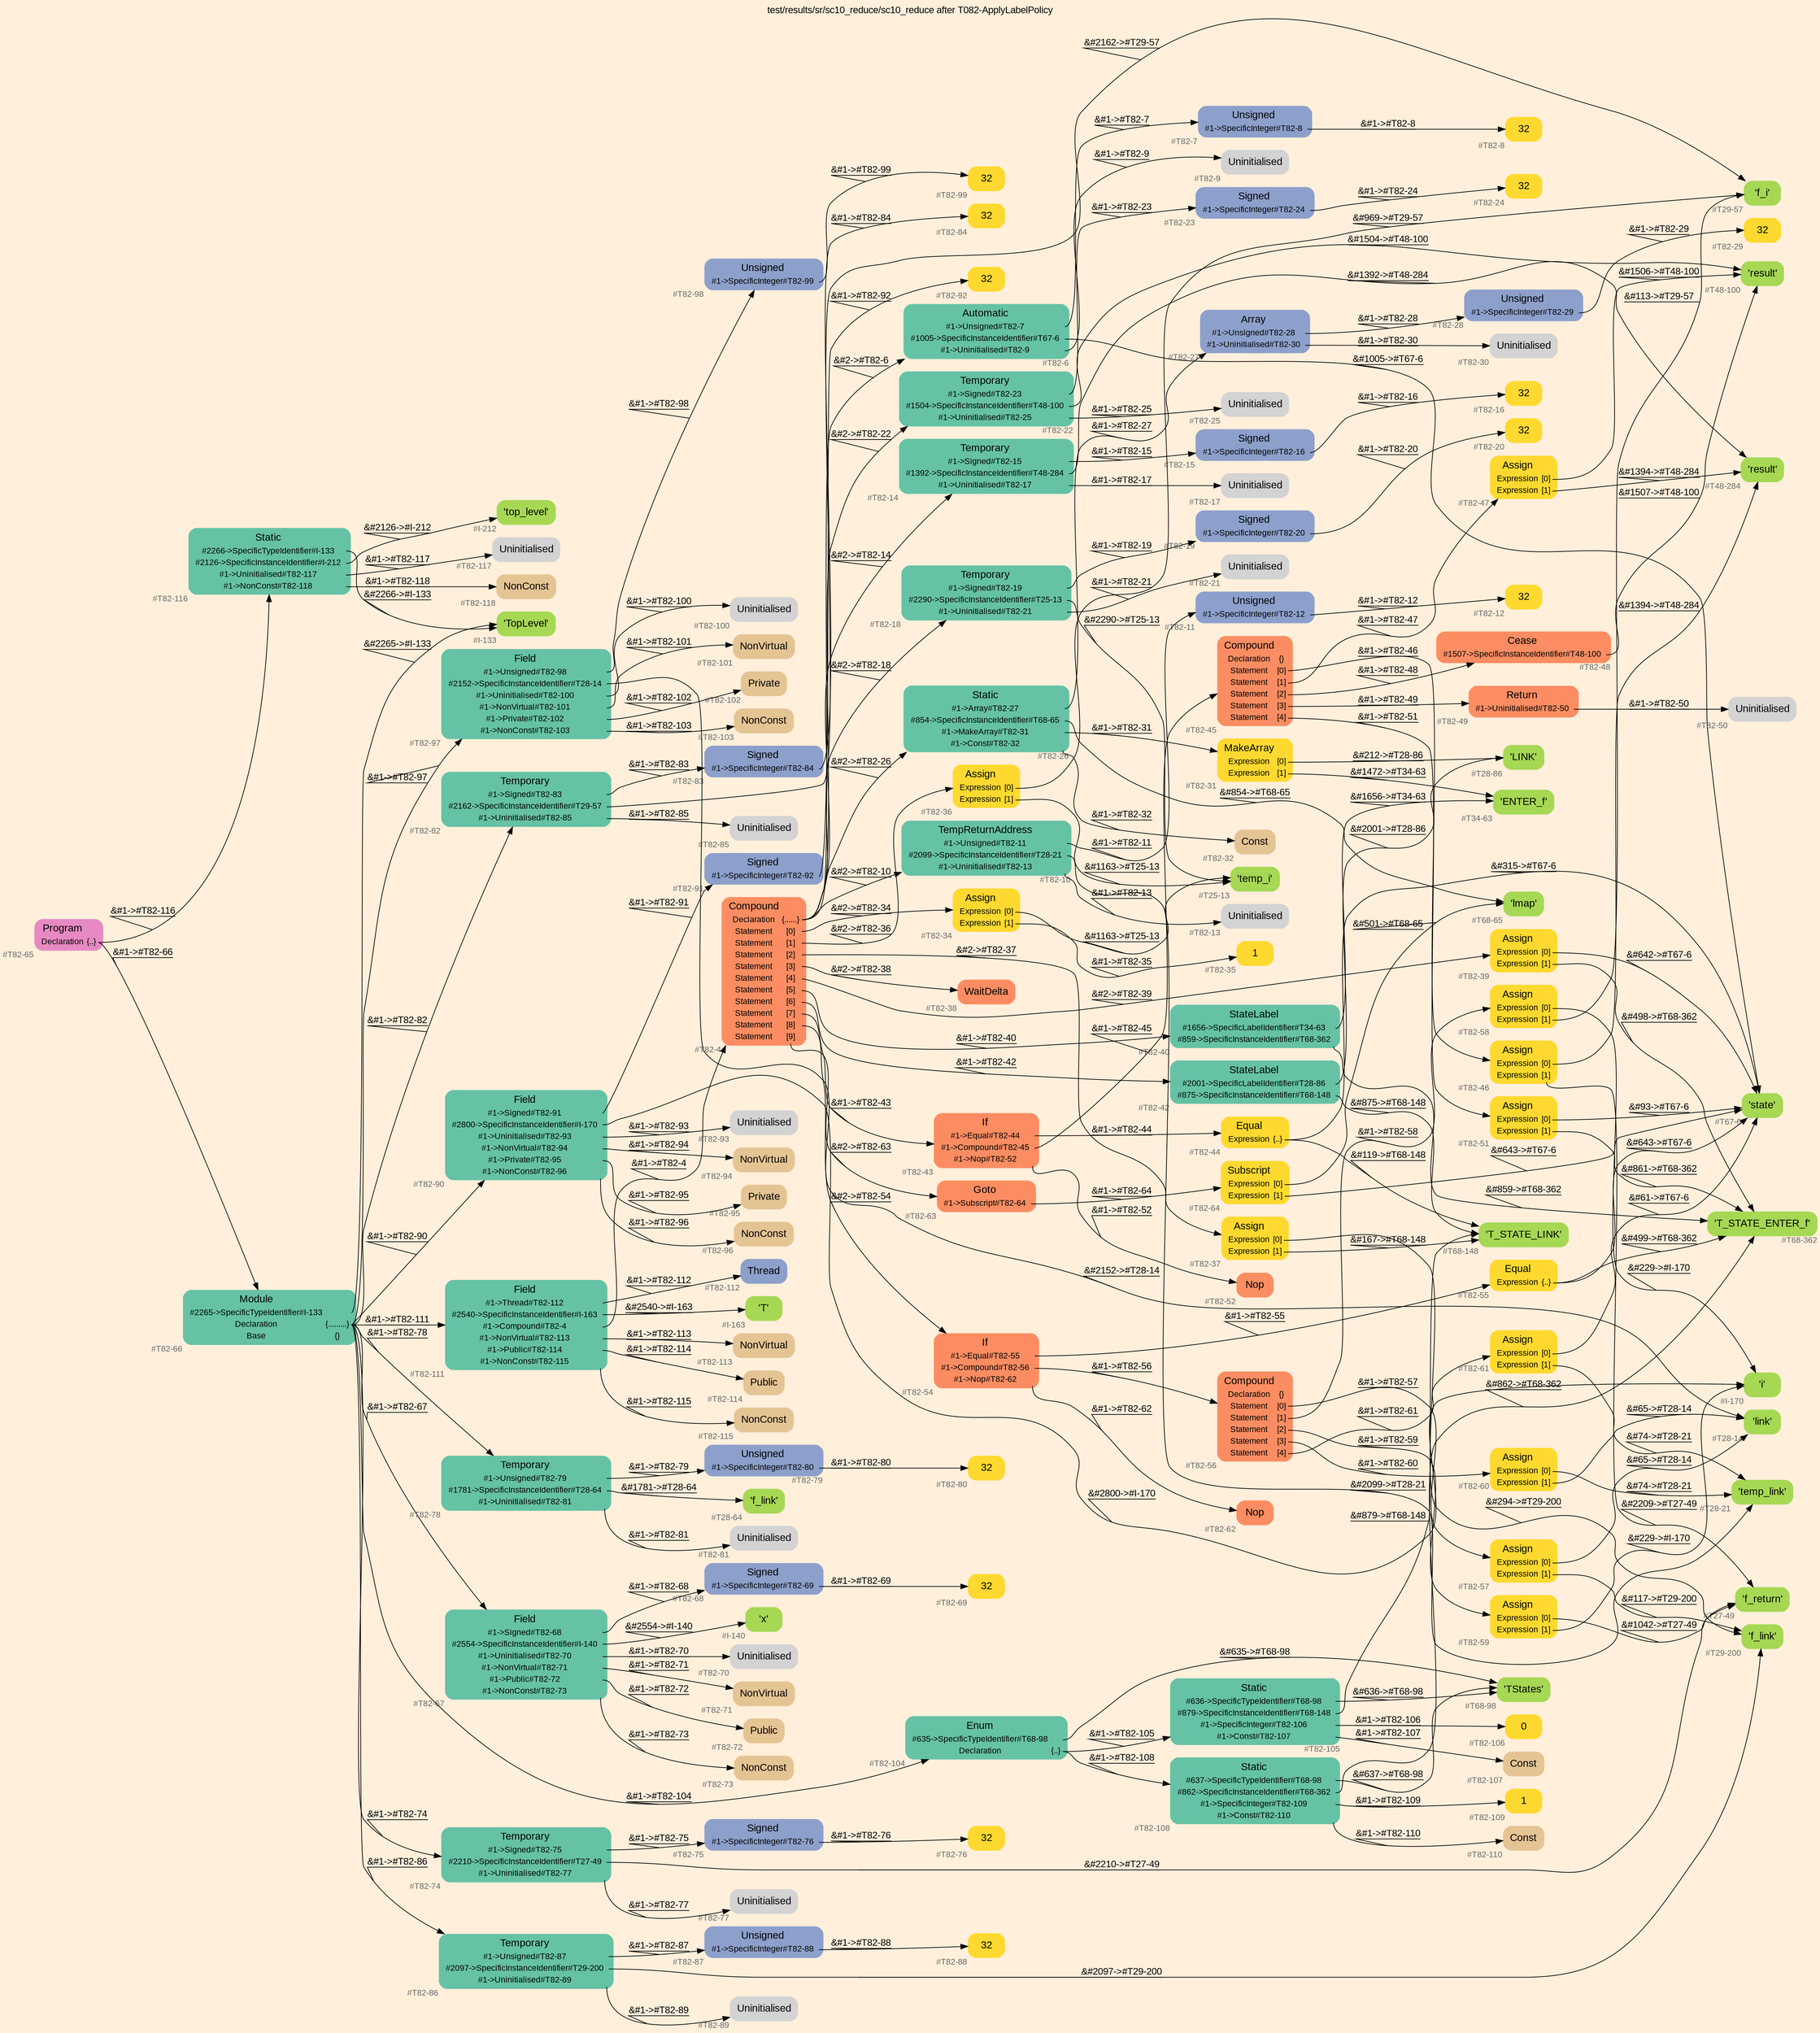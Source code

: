 digraph "test/results/sr/sc10_reduce/sc10_reduce after T082-ApplyLabelPolicy" {
label = "test/results/sr/sc10_reduce/sc10_reduce after T082-ApplyLabelPolicy"
labelloc = t
graph [
    rankdir = "LR"
    ranksep = 0.3
    bgcolor = antiquewhite1
    color = black
    fontcolor = black
    fontname = "Arial"
];
node [
    fontname = "Arial"
];
edge [
    fontname = "Arial"
];

// -------------------- node figure --------------------
// -------- block #T82-65 ----------
"#T82-65" [
    fillcolor = "/set28/4"
    xlabel = "#T82-65"
    fontsize = "12"
    fontcolor = grey40
    shape = "plaintext"
    label = <<TABLE BORDER="0" CELLBORDER="0" CELLSPACING="0">
     <TR><TD><FONT COLOR="black" POINT-SIZE="15">Program</FONT></TD></TR>
     <TR><TD><FONT COLOR="black" POINT-SIZE="12">Declaration</FONT></TD><TD PORT="port0"><FONT COLOR="black" POINT-SIZE="12">{..}</FONT></TD></TR>
    </TABLE>>
    style = "rounded,filled"
];

// -------- block #T82-66 ----------
"#T82-66" [
    fillcolor = "/set28/1"
    xlabel = "#T82-66"
    fontsize = "12"
    fontcolor = grey40
    shape = "plaintext"
    label = <<TABLE BORDER="0" CELLBORDER="0" CELLSPACING="0">
     <TR><TD><FONT COLOR="black" POINT-SIZE="15">Module</FONT></TD></TR>
     <TR><TD><FONT COLOR="black" POINT-SIZE="12">#2265-&gt;SpecificTypeIdentifier#I-133</FONT></TD><TD PORT="port0"></TD></TR>
     <TR><TD><FONT COLOR="black" POINT-SIZE="12">Declaration</FONT></TD><TD PORT="port1"><FONT COLOR="black" POINT-SIZE="12">{.........}</FONT></TD></TR>
     <TR><TD><FONT COLOR="black" POINT-SIZE="12">Base</FONT></TD><TD PORT="port2"><FONT COLOR="black" POINT-SIZE="12">{}</FONT></TD></TR>
    </TABLE>>
    style = "rounded,filled"
];

// -------- block #I-133 ----------
"#I-133" [
    fillcolor = "/set28/5"
    xlabel = "#I-133"
    fontsize = "12"
    fontcolor = grey40
    shape = "plaintext"
    label = <<TABLE BORDER="0" CELLBORDER="0" CELLSPACING="0">
     <TR><TD><FONT COLOR="black" POINT-SIZE="15">'TopLevel'</FONT></TD></TR>
    </TABLE>>
    style = "rounded,filled"
];

// -------- block #T82-67 ----------
"#T82-67" [
    fillcolor = "/set28/1"
    xlabel = "#T82-67"
    fontsize = "12"
    fontcolor = grey40
    shape = "plaintext"
    label = <<TABLE BORDER="0" CELLBORDER="0" CELLSPACING="0">
     <TR><TD><FONT COLOR="black" POINT-SIZE="15">Field</FONT></TD></TR>
     <TR><TD><FONT COLOR="black" POINT-SIZE="12">#1-&gt;Signed#T82-68</FONT></TD><TD PORT="port0"></TD></TR>
     <TR><TD><FONT COLOR="black" POINT-SIZE="12">#2554-&gt;SpecificInstanceIdentifier#I-140</FONT></TD><TD PORT="port1"></TD></TR>
     <TR><TD><FONT COLOR="black" POINT-SIZE="12">#1-&gt;Uninitialised#T82-70</FONT></TD><TD PORT="port2"></TD></TR>
     <TR><TD><FONT COLOR="black" POINT-SIZE="12">#1-&gt;NonVirtual#T82-71</FONT></TD><TD PORT="port3"></TD></TR>
     <TR><TD><FONT COLOR="black" POINT-SIZE="12">#1-&gt;Public#T82-72</FONT></TD><TD PORT="port4"></TD></TR>
     <TR><TD><FONT COLOR="black" POINT-SIZE="12">#1-&gt;NonConst#T82-73</FONT></TD><TD PORT="port5"></TD></TR>
    </TABLE>>
    style = "rounded,filled"
];

// -------- block #T82-68 ----------
"#T82-68" [
    fillcolor = "/set28/3"
    xlabel = "#T82-68"
    fontsize = "12"
    fontcolor = grey40
    shape = "plaintext"
    label = <<TABLE BORDER="0" CELLBORDER="0" CELLSPACING="0">
     <TR><TD><FONT COLOR="black" POINT-SIZE="15">Signed</FONT></TD></TR>
     <TR><TD><FONT COLOR="black" POINT-SIZE="12">#1-&gt;SpecificInteger#T82-69</FONT></TD><TD PORT="port0"></TD></TR>
    </TABLE>>
    style = "rounded,filled"
];

// -------- block #T82-69 ----------
"#T82-69" [
    fillcolor = "/set28/6"
    xlabel = "#T82-69"
    fontsize = "12"
    fontcolor = grey40
    shape = "plaintext"
    label = <<TABLE BORDER="0" CELLBORDER="0" CELLSPACING="0">
     <TR><TD><FONT COLOR="black" POINT-SIZE="15">32</FONT></TD></TR>
    </TABLE>>
    style = "rounded,filled"
];

// -------- block #I-140 ----------
"#I-140" [
    fillcolor = "/set28/5"
    xlabel = "#I-140"
    fontsize = "12"
    fontcolor = grey40
    shape = "plaintext"
    label = <<TABLE BORDER="0" CELLBORDER="0" CELLSPACING="0">
     <TR><TD><FONT COLOR="black" POINT-SIZE="15">'x'</FONT></TD></TR>
    </TABLE>>
    style = "rounded,filled"
];

// -------- block #T82-70 ----------
"#T82-70" [
    xlabel = "#T82-70"
    fontsize = "12"
    fontcolor = grey40
    shape = "plaintext"
    label = <<TABLE BORDER="0" CELLBORDER="0" CELLSPACING="0">
     <TR><TD><FONT COLOR="black" POINT-SIZE="15">Uninitialised</FONT></TD></TR>
    </TABLE>>
    style = "rounded,filled"
];

// -------- block #T82-71 ----------
"#T82-71" [
    fillcolor = "/set28/7"
    xlabel = "#T82-71"
    fontsize = "12"
    fontcolor = grey40
    shape = "plaintext"
    label = <<TABLE BORDER="0" CELLBORDER="0" CELLSPACING="0">
     <TR><TD><FONT COLOR="black" POINT-SIZE="15">NonVirtual</FONT></TD></TR>
    </TABLE>>
    style = "rounded,filled"
];

// -------- block #T82-72 ----------
"#T82-72" [
    fillcolor = "/set28/7"
    xlabel = "#T82-72"
    fontsize = "12"
    fontcolor = grey40
    shape = "plaintext"
    label = <<TABLE BORDER="0" CELLBORDER="0" CELLSPACING="0">
     <TR><TD><FONT COLOR="black" POINT-SIZE="15">Public</FONT></TD></TR>
    </TABLE>>
    style = "rounded,filled"
];

// -------- block #T82-73 ----------
"#T82-73" [
    fillcolor = "/set28/7"
    xlabel = "#T82-73"
    fontsize = "12"
    fontcolor = grey40
    shape = "plaintext"
    label = <<TABLE BORDER="0" CELLBORDER="0" CELLSPACING="0">
     <TR><TD><FONT COLOR="black" POINT-SIZE="15">NonConst</FONT></TD></TR>
    </TABLE>>
    style = "rounded,filled"
];

// -------- block #T82-74 ----------
"#T82-74" [
    fillcolor = "/set28/1"
    xlabel = "#T82-74"
    fontsize = "12"
    fontcolor = grey40
    shape = "plaintext"
    label = <<TABLE BORDER="0" CELLBORDER="0" CELLSPACING="0">
     <TR><TD><FONT COLOR="black" POINT-SIZE="15">Temporary</FONT></TD></TR>
     <TR><TD><FONT COLOR="black" POINT-SIZE="12">#1-&gt;Signed#T82-75</FONT></TD><TD PORT="port0"></TD></TR>
     <TR><TD><FONT COLOR="black" POINT-SIZE="12">#2210-&gt;SpecificInstanceIdentifier#T27-49</FONT></TD><TD PORT="port1"></TD></TR>
     <TR><TD><FONT COLOR="black" POINT-SIZE="12">#1-&gt;Uninitialised#T82-77</FONT></TD><TD PORT="port2"></TD></TR>
    </TABLE>>
    style = "rounded,filled"
];

// -------- block #T82-75 ----------
"#T82-75" [
    fillcolor = "/set28/3"
    xlabel = "#T82-75"
    fontsize = "12"
    fontcolor = grey40
    shape = "plaintext"
    label = <<TABLE BORDER="0" CELLBORDER="0" CELLSPACING="0">
     <TR><TD><FONT COLOR="black" POINT-SIZE="15">Signed</FONT></TD></TR>
     <TR><TD><FONT COLOR="black" POINT-SIZE="12">#1-&gt;SpecificInteger#T82-76</FONT></TD><TD PORT="port0"></TD></TR>
    </TABLE>>
    style = "rounded,filled"
];

// -------- block #T82-76 ----------
"#T82-76" [
    fillcolor = "/set28/6"
    xlabel = "#T82-76"
    fontsize = "12"
    fontcolor = grey40
    shape = "plaintext"
    label = <<TABLE BORDER="0" CELLBORDER="0" CELLSPACING="0">
     <TR><TD><FONT COLOR="black" POINT-SIZE="15">32</FONT></TD></TR>
    </TABLE>>
    style = "rounded,filled"
];

// -------- block #T27-49 ----------
"#T27-49" [
    fillcolor = "/set28/5"
    xlabel = "#T27-49"
    fontsize = "12"
    fontcolor = grey40
    shape = "plaintext"
    label = <<TABLE BORDER="0" CELLBORDER="0" CELLSPACING="0">
     <TR><TD><FONT COLOR="black" POINT-SIZE="15">'f_return'</FONT></TD></TR>
    </TABLE>>
    style = "rounded,filled"
];

// -------- block #T82-77 ----------
"#T82-77" [
    xlabel = "#T82-77"
    fontsize = "12"
    fontcolor = grey40
    shape = "plaintext"
    label = <<TABLE BORDER="0" CELLBORDER="0" CELLSPACING="0">
     <TR><TD><FONT COLOR="black" POINT-SIZE="15">Uninitialised</FONT></TD></TR>
    </TABLE>>
    style = "rounded,filled"
];

// -------- block #T82-78 ----------
"#T82-78" [
    fillcolor = "/set28/1"
    xlabel = "#T82-78"
    fontsize = "12"
    fontcolor = grey40
    shape = "plaintext"
    label = <<TABLE BORDER="0" CELLBORDER="0" CELLSPACING="0">
     <TR><TD><FONT COLOR="black" POINT-SIZE="15">Temporary</FONT></TD></TR>
     <TR><TD><FONT COLOR="black" POINT-SIZE="12">#1-&gt;Unsigned#T82-79</FONT></TD><TD PORT="port0"></TD></TR>
     <TR><TD><FONT COLOR="black" POINT-SIZE="12">#1781-&gt;SpecificInstanceIdentifier#T28-64</FONT></TD><TD PORT="port1"></TD></TR>
     <TR><TD><FONT COLOR="black" POINT-SIZE="12">#1-&gt;Uninitialised#T82-81</FONT></TD><TD PORT="port2"></TD></TR>
    </TABLE>>
    style = "rounded,filled"
];

// -------- block #T82-79 ----------
"#T82-79" [
    fillcolor = "/set28/3"
    xlabel = "#T82-79"
    fontsize = "12"
    fontcolor = grey40
    shape = "plaintext"
    label = <<TABLE BORDER="0" CELLBORDER="0" CELLSPACING="0">
     <TR><TD><FONT COLOR="black" POINT-SIZE="15">Unsigned</FONT></TD></TR>
     <TR><TD><FONT COLOR="black" POINT-SIZE="12">#1-&gt;SpecificInteger#T82-80</FONT></TD><TD PORT="port0"></TD></TR>
    </TABLE>>
    style = "rounded,filled"
];

// -------- block #T82-80 ----------
"#T82-80" [
    fillcolor = "/set28/6"
    xlabel = "#T82-80"
    fontsize = "12"
    fontcolor = grey40
    shape = "plaintext"
    label = <<TABLE BORDER="0" CELLBORDER="0" CELLSPACING="0">
     <TR><TD><FONT COLOR="black" POINT-SIZE="15">32</FONT></TD></TR>
    </TABLE>>
    style = "rounded,filled"
];

// -------- block #T28-64 ----------
"#T28-64" [
    fillcolor = "/set28/5"
    xlabel = "#T28-64"
    fontsize = "12"
    fontcolor = grey40
    shape = "plaintext"
    label = <<TABLE BORDER="0" CELLBORDER="0" CELLSPACING="0">
     <TR><TD><FONT COLOR="black" POINT-SIZE="15">'f_link'</FONT></TD></TR>
    </TABLE>>
    style = "rounded,filled"
];

// -------- block #T82-81 ----------
"#T82-81" [
    xlabel = "#T82-81"
    fontsize = "12"
    fontcolor = grey40
    shape = "plaintext"
    label = <<TABLE BORDER="0" CELLBORDER="0" CELLSPACING="0">
     <TR><TD><FONT COLOR="black" POINT-SIZE="15">Uninitialised</FONT></TD></TR>
    </TABLE>>
    style = "rounded,filled"
];

// -------- block #T82-82 ----------
"#T82-82" [
    fillcolor = "/set28/1"
    xlabel = "#T82-82"
    fontsize = "12"
    fontcolor = grey40
    shape = "plaintext"
    label = <<TABLE BORDER="0" CELLBORDER="0" CELLSPACING="0">
     <TR><TD><FONT COLOR="black" POINT-SIZE="15">Temporary</FONT></TD></TR>
     <TR><TD><FONT COLOR="black" POINT-SIZE="12">#1-&gt;Signed#T82-83</FONT></TD><TD PORT="port0"></TD></TR>
     <TR><TD><FONT COLOR="black" POINT-SIZE="12">#2162-&gt;SpecificInstanceIdentifier#T29-57</FONT></TD><TD PORT="port1"></TD></TR>
     <TR><TD><FONT COLOR="black" POINT-SIZE="12">#1-&gt;Uninitialised#T82-85</FONT></TD><TD PORT="port2"></TD></TR>
    </TABLE>>
    style = "rounded,filled"
];

// -------- block #T82-83 ----------
"#T82-83" [
    fillcolor = "/set28/3"
    xlabel = "#T82-83"
    fontsize = "12"
    fontcolor = grey40
    shape = "plaintext"
    label = <<TABLE BORDER="0" CELLBORDER="0" CELLSPACING="0">
     <TR><TD><FONT COLOR="black" POINT-SIZE="15">Signed</FONT></TD></TR>
     <TR><TD><FONT COLOR="black" POINT-SIZE="12">#1-&gt;SpecificInteger#T82-84</FONT></TD><TD PORT="port0"></TD></TR>
    </TABLE>>
    style = "rounded,filled"
];

// -------- block #T82-84 ----------
"#T82-84" [
    fillcolor = "/set28/6"
    xlabel = "#T82-84"
    fontsize = "12"
    fontcolor = grey40
    shape = "plaintext"
    label = <<TABLE BORDER="0" CELLBORDER="0" CELLSPACING="0">
     <TR><TD><FONT COLOR="black" POINT-SIZE="15">32</FONT></TD></TR>
    </TABLE>>
    style = "rounded,filled"
];

// -------- block #T29-57 ----------
"#T29-57" [
    fillcolor = "/set28/5"
    xlabel = "#T29-57"
    fontsize = "12"
    fontcolor = grey40
    shape = "plaintext"
    label = <<TABLE BORDER="0" CELLBORDER="0" CELLSPACING="0">
     <TR><TD><FONT COLOR="black" POINT-SIZE="15">'f_i'</FONT></TD></TR>
    </TABLE>>
    style = "rounded,filled"
];

// -------- block #T82-85 ----------
"#T82-85" [
    xlabel = "#T82-85"
    fontsize = "12"
    fontcolor = grey40
    shape = "plaintext"
    label = <<TABLE BORDER="0" CELLBORDER="0" CELLSPACING="0">
     <TR><TD><FONT COLOR="black" POINT-SIZE="15">Uninitialised</FONT></TD></TR>
    </TABLE>>
    style = "rounded,filled"
];

// -------- block #T82-86 ----------
"#T82-86" [
    fillcolor = "/set28/1"
    xlabel = "#T82-86"
    fontsize = "12"
    fontcolor = grey40
    shape = "plaintext"
    label = <<TABLE BORDER="0" CELLBORDER="0" CELLSPACING="0">
     <TR><TD><FONT COLOR="black" POINT-SIZE="15">Temporary</FONT></TD></TR>
     <TR><TD><FONT COLOR="black" POINT-SIZE="12">#1-&gt;Unsigned#T82-87</FONT></TD><TD PORT="port0"></TD></TR>
     <TR><TD><FONT COLOR="black" POINT-SIZE="12">#2097-&gt;SpecificInstanceIdentifier#T29-200</FONT></TD><TD PORT="port1"></TD></TR>
     <TR><TD><FONT COLOR="black" POINT-SIZE="12">#1-&gt;Uninitialised#T82-89</FONT></TD><TD PORT="port2"></TD></TR>
    </TABLE>>
    style = "rounded,filled"
];

// -------- block #T82-87 ----------
"#T82-87" [
    fillcolor = "/set28/3"
    xlabel = "#T82-87"
    fontsize = "12"
    fontcolor = grey40
    shape = "plaintext"
    label = <<TABLE BORDER="0" CELLBORDER="0" CELLSPACING="0">
     <TR><TD><FONT COLOR="black" POINT-SIZE="15">Unsigned</FONT></TD></TR>
     <TR><TD><FONT COLOR="black" POINT-SIZE="12">#1-&gt;SpecificInteger#T82-88</FONT></TD><TD PORT="port0"></TD></TR>
    </TABLE>>
    style = "rounded,filled"
];

// -------- block #T82-88 ----------
"#T82-88" [
    fillcolor = "/set28/6"
    xlabel = "#T82-88"
    fontsize = "12"
    fontcolor = grey40
    shape = "plaintext"
    label = <<TABLE BORDER="0" CELLBORDER="0" CELLSPACING="0">
     <TR><TD><FONT COLOR="black" POINT-SIZE="15">32</FONT></TD></TR>
    </TABLE>>
    style = "rounded,filled"
];

// -------- block #T29-200 ----------
"#T29-200" [
    fillcolor = "/set28/5"
    xlabel = "#T29-200"
    fontsize = "12"
    fontcolor = grey40
    shape = "plaintext"
    label = <<TABLE BORDER="0" CELLBORDER="0" CELLSPACING="0">
     <TR><TD><FONT COLOR="black" POINT-SIZE="15">'f_link'</FONT></TD></TR>
    </TABLE>>
    style = "rounded,filled"
];

// -------- block #T82-89 ----------
"#T82-89" [
    xlabel = "#T82-89"
    fontsize = "12"
    fontcolor = grey40
    shape = "plaintext"
    label = <<TABLE BORDER="0" CELLBORDER="0" CELLSPACING="0">
     <TR><TD><FONT COLOR="black" POINT-SIZE="15">Uninitialised</FONT></TD></TR>
    </TABLE>>
    style = "rounded,filled"
];

// -------- block #T82-90 ----------
"#T82-90" [
    fillcolor = "/set28/1"
    xlabel = "#T82-90"
    fontsize = "12"
    fontcolor = grey40
    shape = "plaintext"
    label = <<TABLE BORDER="0" CELLBORDER="0" CELLSPACING="0">
     <TR><TD><FONT COLOR="black" POINT-SIZE="15">Field</FONT></TD></TR>
     <TR><TD><FONT COLOR="black" POINT-SIZE="12">#1-&gt;Signed#T82-91</FONT></TD><TD PORT="port0"></TD></TR>
     <TR><TD><FONT COLOR="black" POINT-SIZE="12">#2800-&gt;SpecificInstanceIdentifier#I-170</FONT></TD><TD PORT="port1"></TD></TR>
     <TR><TD><FONT COLOR="black" POINT-SIZE="12">#1-&gt;Uninitialised#T82-93</FONT></TD><TD PORT="port2"></TD></TR>
     <TR><TD><FONT COLOR="black" POINT-SIZE="12">#1-&gt;NonVirtual#T82-94</FONT></TD><TD PORT="port3"></TD></TR>
     <TR><TD><FONT COLOR="black" POINT-SIZE="12">#1-&gt;Private#T82-95</FONT></TD><TD PORT="port4"></TD></TR>
     <TR><TD><FONT COLOR="black" POINT-SIZE="12">#1-&gt;NonConst#T82-96</FONT></TD><TD PORT="port5"></TD></TR>
    </TABLE>>
    style = "rounded,filled"
];

// -------- block #T82-91 ----------
"#T82-91" [
    fillcolor = "/set28/3"
    xlabel = "#T82-91"
    fontsize = "12"
    fontcolor = grey40
    shape = "plaintext"
    label = <<TABLE BORDER="0" CELLBORDER="0" CELLSPACING="0">
     <TR><TD><FONT COLOR="black" POINT-SIZE="15">Signed</FONT></TD></TR>
     <TR><TD><FONT COLOR="black" POINT-SIZE="12">#1-&gt;SpecificInteger#T82-92</FONT></TD><TD PORT="port0"></TD></TR>
    </TABLE>>
    style = "rounded,filled"
];

// -------- block #T82-92 ----------
"#T82-92" [
    fillcolor = "/set28/6"
    xlabel = "#T82-92"
    fontsize = "12"
    fontcolor = grey40
    shape = "plaintext"
    label = <<TABLE BORDER="0" CELLBORDER="0" CELLSPACING="0">
     <TR><TD><FONT COLOR="black" POINT-SIZE="15">32</FONT></TD></TR>
    </TABLE>>
    style = "rounded,filled"
];

// -------- block #I-170 ----------
"#I-170" [
    fillcolor = "/set28/5"
    xlabel = "#I-170"
    fontsize = "12"
    fontcolor = grey40
    shape = "plaintext"
    label = <<TABLE BORDER="0" CELLBORDER="0" CELLSPACING="0">
     <TR><TD><FONT COLOR="black" POINT-SIZE="15">'i'</FONT></TD></TR>
    </TABLE>>
    style = "rounded,filled"
];

// -------- block #T82-93 ----------
"#T82-93" [
    xlabel = "#T82-93"
    fontsize = "12"
    fontcolor = grey40
    shape = "plaintext"
    label = <<TABLE BORDER="0" CELLBORDER="0" CELLSPACING="0">
     <TR><TD><FONT COLOR="black" POINT-SIZE="15">Uninitialised</FONT></TD></TR>
    </TABLE>>
    style = "rounded,filled"
];

// -------- block #T82-94 ----------
"#T82-94" [
    fillcolor = "/set28/7"
    xlabel = "#T82-94"
    fontsize = "12"
    fontcolor = grey40
    shape = "plaintext"
    label = <<TABLE BORDER="0" CELLBORDER="0" CELLSPACING="0">
     <TR><TD><FONT COLOR="black" POINT-SIZE="15">NonVirtual</FONT></TD></TR>
    </TABLE>>
    style = "rounded,filled"
];

// -------- block #T82-95 ----------
"#T82-95" [
    fillcolor = "/set28/7"
    xlabel = "#T82-95"
    fontsize = "12"
    fontcolor = grey40
    shape = "plaintext"
    label = <<TABLE BORDER="0" CELLBORDER="0" CELLSPACING="0">
     <TR><TD><FONT COLOR="black" POINT-SIZE="15">Private</FONT></TD></TR>
    </TABLE>>
    style = "rounded,filled"
];

// -------- block #T82-96 ----------
"#T82-96" [
    fillcolor = "/set28/7"
    xlabel = "#T82-96"
    fontsize = "12"
    fontcolor = grey40
    shape = "plaintext"
    label = <<TABLE BORDER="0" CELLBORDER="0" CELLSPACING="0">
     <TR><TD><FONT COLOR="black" POINT-SIZE="15">NonConst</FONT></TD></TR>
    </TABLE>>
    style = "rounded,filled"
];

// -------- block #T82-97 ----------
"#T82-97" [
    fillcolor = "/set28/1"
    xlabel = "#T82-97"
    fontsize = "12"
    fontcolor = grey40
    shape = "plaintext"
    label = <<TABLE BORDER="0" CELLBORDER="0" CELLSPACING="0">
     <TR><TD><FONT COLOR="black" POINT-SIZE="15">Field</FONT></TD></TR>
     <TR><TD><FONT COLOR="black" POINT-SIZE="12">#1-&gt;Unsigned#T82-98</FONT></TD><TD PORT="port0"></TD></TR>
     <TR><TD><FONT COLOR="black" POINT-SIZE="12">#2152-&gt;SpecificInstanceIdentifier#T28-14</FONT></TD><TD PORT="port1"></TD></TR>
     <TR><TD><FONT COLOR="black" POINT-SIZE="12">#1-&gt;Uninitialised#T82-100</FONT></TD><TD PORT="port2"></TD></TR>
     <TR><TD><FONT COLOR="black" POINT-SIZE="12">#1-&gt;NonVirtual#T82-101</FONT></TD><TD PORT="port3"></TD></TR>
     <TR><TD><FONT COLOR="black" POINT-SIZE="12">#1-&gt;Private#T82-102</FONT></TD><TD PORT="port4"></TD></TR>
     <TR><TD><FONT COLOR="black" POINT-SIZE="12">#1-&gt;NonConst#T82-103</FONT></TD><TD PORT="port5"></TD></TR>
    </TABLE>>
    style = "rounded,filled"
];

// -------- block #T82-98 ----------
"#T82-98" [
    fillcolor = "/set28/3"
    xlabel = "#T82-98"
    fontsize = "12"
    fontcolor = grey40
    shape = "plaintext"
    label = <<TABLE BORDER="0" CELLBORDER="0" CELLSPACING="0">
     <TR><TD><FONT COLOR="black" POINT-SIZE="15">Unsigned</FONT></TD></TR>
     <TR><TD><FONT COLOR="black" POINT-SIZE="12">#1-&gt;SpecificInteger#T82-99</FONT></TD><TD PORT="port0"></TD></TR>
    </TABLE>>
    style = "rounded,filled"
];

// -------- block #T82-99 ----------
"#T82-99" [
    fillcolor = "/set28/6"
    xlabel = "#T82-99"
    fontsize = "12"
    fontcolor = grey40
    shape = "plaintext"
    label = <<TABLE BORDER="0" CELLBORDER="0" CELLSPACING="0">
     <TR><TD><FONT COLOR="black" POINT-SIZE="15">32</FONT></TD></TR>
    </TABLE>>
    style = "rounded,filled"
];

// -------- block #T28-14 ----------
"#T28-14" [
    fillcolor = "/set28/5"
    xlabel = "#T28-14"
    fontsize = "12"
    fontcolor = grey40
    shape = "plaintext"
    label = <<TABLE BORDER="0" CELLBORDER="0" CELLSPACING="0">
     <TR><TD><FONT COLOR="black" POINT-SIZE="15">'link'</FONT></TD></TR>
    </TABLE>>
    style = "rounded,filled"
];

// -------- block #T82-100 ----------
"#T82-100" [
    xlabel = "#T82-100"
    fontsize = "12"
    fontcolor = grey40
    shape = "plaintext"
    label = <<TABLE BORDER="0" CELLBORDER="0" CELLSPACING="0">
     <TR><TD><FONT COLOR="black" POINT-SIZE="15">Uninitialised</FONT></TD></TR>
    </TABLE>>
    style = "rounded,filled"
];

// -------- block #T82-101 ----------
"#T82-101" [
    fillcolor = "/set28/7"
    xlabel = "#T82-101"
    fontsize = "12"
    fontcolor = grey40
    shape = "plaintext"
    label = <<TABLE BORDER="0" CELLBORDER="0" CELLSPACING="0">
     <TR><TD><FONT COLOR="black" POINT-SIZE="15">NonVirtual</FONT></TD></TR>
    </TABLE>>
    style = "rounded,filled"
];

// -------- block #T82-102 ----------
"#T82-102" [
    fillcolor = "/set28/7"
    xlabel = "#T82-102"
    fontsize = "12"
    fontcolor = grey40
    shape = "plaintext"
    label = <<TABLE BORDER="0" CELLBORDER="0" CELLSPACING="0">
     <TR><TD><FONT COLOR="black" POINT-SIZE="15">Private</FONT></TD></TR>
    </TABLE>>
    style = "rounded,filled"
];

// -------- block #T82-103 ----------
"#T82-103" [
    fillcolor = "/set28/7"
    xlabel = "#T82-103"
    fontsize = "12"
    fontcolor = grey40
    shape = "plaintext"
    label = <<TABLE BORDER="0" CELLBORDER="0" CELLSPACING="0">
     <TR><TD><FONT COLOR="black" POINT-SIZE="15">NonConst</FONT></TD></TR>
    </TABLE>>
    style = "rounded,filled"
];

// -------- block #T82-104 ----------
"#T82-104" [
    fillcolor = "/set28/1"
    xlabel = "#T82-104"
    fontsize = "12"
    fontcolor = grey40
    shape = "plaintext"
    label = <<TABLE BORDER="0" CELLBORDER="0" CELLSPACING="0">
     <TR><TD><FONT COLOR="black" POINT-SIZE="15">Enum</FONT></TD></TR>
     <TR><TD><FONT COLOR="black" POINT-SIZE="12">#635-&gt;SpecificTypeIdentifier#T68-98</FONT></TD><TD PORT="port0"></TD></TR>
     <TR><TD><FONT COLOR="black" POINT-SIZE="12">Declaration</FONT></TD><TD PORT="port1"><FONT COLOR="black" POINT-SIZE="12">{..}</FONT></TD></TR>
    </TABLE>>
    style = "rounded,filled"
];

// -------- block #T68-98 ----------
"#T68-98" [
    fillcolor = "/set28/5"
    xlabel = "#T68-98"
    fontsize = "12"
    fontcolor = grey40
    shape = "plaintext"
    label = <<TABLE BORDER="0" CELLBORDER="0" CELLSPACING="0">
     <TR><TD><FONT COLOR="black" POINT-SIZE="15">'TStates'</FONT></TD></TR>
    </TABLE>>
    style = "rounded,filled"
];

// -------- block #T82-105 ----------
"#T82-105" [
    fillcolor = "/set28/1"
    xlabel = "#T82-105"
    fontsize = "12"
    fontcolor = grey40
    shape = "plaintext"
    label = <<TABLE BORDER="0" CELLBORDER="0" CELLSPACING="0">
     <TR><TD><FONT COLOR="black" POINT-SIZE="15">Static</FONT></TD></TR>
     <TR><TD><FONT COLOR="black" POINT-SIZE="12">#636-&gt;SpecificTypeIdentifier#T68-98</FONT></TD><TD PORT="port0"></TD></TR>
     <TR><TD><FONT COLOR="black" POINT-SIZE="12">#879-&gt;SpecificInstanceIdentifier#T68-148</FONT></TD><TD PORT="port1"></TD></TR>
     <TR><TD><FONT COLOR="black" POINT-SIZE="12">#1-&gt;SpecificInteger#T82-106</FONT></TD><TD PORT="port2"></TD></TR>
     <TR><TD><FONT COLOR="black" POINT-SIZE="12">#1-&gt;Const#T82-107</FONT></TD><TD PORT="port3"></TD></TR>
    </TABLE>>
    style = "rounded,filled"
];

// -------- block #T68-148 ----------
"#T68-148" [
    fillcolor = "/set28/5"
    xlabel = "#T68-148"
    fontsize = "12"
    fontcolor = grey40
    shape = "plaintext"
    label = <<TABLE BORDER="0" CELLBORDER="0" CELLSPACING="0">
     <TR><TD><FONT COLOR="black" POINT-SIZE="15">'T_STATE_LINK'</FONT></TD></TR>
    </TABLE>>
    style = "rounded,filled"
];

// -------- block #T82-106 ----------
"#T82-106" [
    fillcolor = "/set28/6"
    xlabel = "#T82-106"
    fontsize = "12"
    fontcolor = grey40
    shape = "plaintext"
    label = <<TABLE BORDER="0" CELLBORDER="0" CELLSPACING="0">
     <TR><TD><FONT COLOR="black" POINT-SIZE="15">0</FONT></TD></TR>
    </TABLE>>
    style = "rounded,filled"
];

// -------- block #T82-107 ----------
"#T82-107" [
    fillcolor = "/set28/7"
    xlabel = "#T82-107"
    fontsize = "12"
    fontcolor = grey40
    shape = "plaintext"
    label = <<TABLE BORDER="0" CELLBORDER="0" CELLSPACING="0">
     <TR><TD><FONT COLOR="black" POINT-SIZE="15">Const</FONT></TD></TR>
    </TABLE>>
    style = "rounded,filled"
];

// -------- block #T82-108 ----------
"#T82-108" [
    fillcolor = "/set28/1"
    xlabel = "#T82-108"
    fontsize = "12"
    fontcolor = grey40
    shape = "plaintext"
    label = <<TABLE BORDER="0" CELLBORDER="0" CELLSPACING="0">
     <TR><TD><FONT COLOR="black" POINT-SIZE="15">Static</FONT></TD></TR>
     <TR><TD><FONT COLOR="black" POINT-SIZE="12">#637-&gt;SpecificTypeIdentifier#T68-98</FONT></TD><TD PORT="port0"></TD></TR>
     <TR><TD><FONT COLOR="black" POINT-SIZE="12">#862-&gt;SpecificInstanceIdentifier#T68-362</FONT></TD><TD PORT="port1"></TD></TR>
     <TR><TD><FONT COLOR="black" POINT-SIZE="12">#1-&gt;SpecificInteger#T82-109</FONT></TD><TD PORT="port2"></TD></TR>
     <TR><TD><FONT COLOR="black" POINT-SIZE="12">#1-&gt;Const#T82-110</FONT></TD><TD PORT="port3"></TD></TR>
    </TABLE>>
    style = "rounded,filled"
];

// -------- block #T68-362 ----------
"#T68-362" [
    fillcolor = "/set28/5"
    xlabel = "#T68-362"
    fontsize = "12"
    fontcolor = grey40
    shape = "plaintext"
    label = <<TABLE BORDER="0" CELLBORDER="0" CELLSPACING="0">
     <TR><TD><FONT COLOR="black" POINT-SIZE="15">'T_STATE_ENTER_f'</FONT></TD></TR>
    </TABLE>>
    style = "rounded,filled"
];

// -------- block #T82-109 ----------
"#T82-109" [
    fillcolor = "/set28/6"
    xlabel = "#T82-109"
    fontsize = "12"
    fontcolor = grey40
    shape = "plaintext"
    label = <<TABLE BORDER="0" CELLBORDER="0" CELLSPACING="0">
     <TR><TD><FONT COLOR="black" POINT-SIZE="15">1</FONT></TD></TR>
    </TABLE>>
    style = "rounded,filled"
];

// -------- block #T82-110 ----------
"#T82-110" [
    fillcolor = "/set28/7"
    xlabel = "#T82-110"
    fontsize = "12"
    fontcolor = grey40
    shape = "plaintext"
    label = <<TABLE BORDER="0" CELLBORDER="0" CELLSPACING="0">
     <TR><TD><FONT COLOR="black" POINT-SIZE="15">Const</FONT></TD></TR>
    </TABLE>>
    style = "rounded,filled"
];

// -------- block #T82-111 ----------
"#T82-111" [
    fillcolor = "/set28/1"
    xlabel = "#T82-111"
    fontsize = "12"
    fontcolor = grey40
    shape = "plaintext"
    label = <<TABLE BORDER="0" CELLBORDER="0" CELLSPACING="0">
     <TR><TD><FONT COLOR="black" POINT-SIZE="15">Field</FONT></TD></TR>
     <TR><TD><FONT COLOR="black" POINT-SIZE="12">#1-&gt;Thread#T82-112</FONT></TD><TD PORT="port0"></TD></TR>
     <TR><TD><FONT COLOR="black" POINT-SIZE="12">#2540-&gt;SpecificInstanceIdentifier#I-163</FONT></TD><TD PORT="port1"></TD></TR>
     <TR><TD><FONT COLOR="black" POINT-SIZE="12">#1-&gt;Compound#T82-4</FONT></TD><TD PORT="port2"></TD></TR>
     <TR><TD><FONT COLOR="black" POINT-SIZE="12">#1-&gt;NonVirtual#T82-113</FONT></TD><TD PORT="port3"></TD></TR>
     <TR><TD><FONT COLOR="black" POINT-SIZE="12">#1-&gt;Public#T82-114</FONT></TD><TD PORT="port4"></TD></TR>
     <TR><TD><FONT COLOR="black" POINT-SIZE="12">#1-&gt;NonConst#T82-115</FONT></TD><TD PORT="port5"></TD></TR>
    </TABLE>>
    style = "rounded,filled"
];

// -------- block #T82-112 ----------
"#T82-112" [
    fillcolor = "/set28/3"
    xlabel = "#T82-112"
    fontsize = "12"
    fontcolor = grey40
    shape = "plaintext"
    label = <<TABLE BORDER="0" CELLBORDER="0" CELLSPACING="0">
     <TR><TD><FONT COLOR="black" POINT-SIZE="15">Thread</FONT></TD></TR>
    </TABLE>>
    style = "rounded,filled"
];

// -------- block #I-163 ----------
"#I-163" [
    fillcolor = "/set28/5"
    xlabel = "#I-163"
    fontsize = "12"
    fontcolor = grey40
    shape = "plaintext"
    label = <<TABLE BORDER="0" CELLBORDER="0" CELLSPACING="0">
     <TR><TD><FONT COLOR="black" POINT-SIZE="15">'T'</FONT></TD></TR>
    </TABLE>>
    style = "rounded,filled"
];

// -------- block #T82-4 ----------
"#T82-4" [
    fillcolor = "/set28/2"
    xlabel = "#T82-4"
    fontsize = "12"
    fontcolor = grey40
    shape = "plaintext"
    label = <<TABLE BORDER="0" CELLBORDER="0" CELLSPACING="0">
     <TR><TD><FONT COLOR="black" POINT-SIZE="15">Compound</FONT></TD></TR>
     <TR><TD><FONT COLOR="black" POINT-SIZE="12">Declaration</FONT></TD><TD PORT="port0"><FONT COLOR="black" POINT-SIZE="12">{......}</FONT></TD></TR>
     <TR><TD><FONT COLOR="black" POINT-SIZE="12">Statement</FONT></TD><TD PORT="port1"><FONT COLOR="black" POINT-SIZE="12">[0]</FONT></TD></TR>
     <TR><TD><FONT COLOR="black" POINT-SIZE="12">Statement</FONT></TD><TD PORT="port2"><FONT COLOR="black" POINT-SIZE="12">[1]</FONT></TD></TR>
     <TR><TD><FONT COLOR="black" POINT-SIZE="12">Statement</FONT></TD><TD PORT="port3"><FONT COLOR="black" POINT-SIZE="12">[2]</FONT></TD></TR>
     <TR><TD><FONT COLOR="black" POINT-SIZE="12">Statement</FONT></TD><TD PORT="port4"><FONT COLOR="black" POINT-SIZE="12">[3]</FONT></TD></TR>
     <TR><TD><FONT COLOR="black" POINT-SIZE="12">Statement</FONT></TD><TD PORT="port5"><FONT COLOR="black" POINT-SIZE="12">[4]</FONT></TD></TR>
     <TR><TD><FONT COLOR="black" POINT-SIZE="12">Statement</FONT></TD><TD PORT="port6"><FONT COLOR="black" POINT-SIZE="12">[5]</FONT></TD></TR>
     <TR><TD><FONT COLOR="black" POINT-SIZE="12">Statement</FONT></TD><TD PORT="port7"><FONT COLOR="black" POINT-SIZE="12">[6]</FONT></TD></TR>
     <TR><TD><FONT COLOR="black" POINT-SIZE="12">Statement</FONT></TD><TD PORT="port8"><FONT COLOR="black" POINT-SIZE="12">[7]</FONT></TD></TR>
     <TR><TD><FONT COLOR="black" POINT-SIZE="12">Statement</FONT></TD><TD PORT="port9"><FONT COLOR="black" POINT-SIZE="12">[8]</FONT></TD></TR>
     <TR><TD><FONT COLOR="black" POINT-SIZE="12">Statement</FONT></TD><TD PORT="port10"><FONT COLOR="black" POINT-SIZE="12">[9]</FONT></TD></TR>
    </TABLE>>
    style = "rounded,filled"
];

// -------- block #T82-6 ----------
"#T82-6" [
    fillcolor = "/set28/1"
    xlabel = "#T82-6"
    fontsize = "12"
    fontcolor = grey40
    shape = "plaintext"
    label = <<TABLE BORDER="0" CELLBORDER="0" CELLSPACING="0">
     <TR><TD><FONT COLOR="black" POINT-SIZE="15">Automatic</FONT></TD></TR>
     <TR><TD><FONT COLOR="black" POINT-SIZE="12">#1-&gt;Unsigned#T82-7</FONT></TD><TD PORT="port0"></TD></TR>
     <TR><TD><FONT COLOR="black" POINT-SIZE="12">#1005-&gt;SpecificInstanceIdentifier#T67-6</FONT></TD><TD PORT="port1"></TD></TR>
     <TR><TD><FONT COLOR="black" POINT-SIZE="12">#1-&gt;Uninitialised#T82-9</FONT></TD><TD PORT="port2"></TD></TR>
    </TABLE>>
    style = "rounded,filled"
];

// -------- block #T82-7 ----------
"#T82-7" [
    fillcolor = "/set28/3"
    xlabel = "#T82-7"
    fontsize = "12"
    fontcolor = grey40
    shape = "plaintext"
    label = <<TABLE BORDER="0" CELLBORDER="0" CELLSPACING="0">
     <TR><TD><FONT COLOR="black" POINT-SIZE="15">Unsigned</FONT></TD></TR>
     <TR><TD><FONT COLOR="black" POINT-SIZE="12">#1-&gt;SpecificInteger#T82-8</FONT></TD><TD PORT="port0"></TD></TR>
    </TABLE>>
    style = "rounded,filled"
];

// -------- block #T82-8 ----------
"#T82-8" [
    fillcolor = "/set28/6"
    xlabel = "#T82-8"
    fontsize = "12"
    fontcolor = grey40
    shape = "plaintext"
    label = <<TABLE BORDER="0" CELLBORDER="0" CELLSPACING="0">
     <TR><TD><FONT COLOR="black" POINT-SIZE="15">32</FONT></TD></TR>
    </TABLE>>
    style = "rounded,filled"
];

// -------- block #T67-6 ----------
"#T67-6" [
    fillcolor = "/set28/5"
    xlabel = "#T67-6"
    fontsize = "12"
    fontcolor = grey40
    shape = "plaintext"
    label = <<TABLE BORDER="0" CELLBORDER="0" CELLSPACING="0">
     <TR><TD><FONT COLOR="black" POINT-SIZE="15">'state'</FONT></TD></TR>
    </TABLE>>
    style = "rounded,filled"
];

// -------- block #T82-9 ----------
"#T82-9" [
    xlabel = "#T82-9"
    fontsize = "12"
    fontcolor = grey40
    shape = "plaintext"
    label = <<TABLE BORDER="0" CELLBORDER="0" CELLSPACING="0">
     <TR><TD><FONT COLOR="black" POINT-SIZE="15">Uninitialised</FONT></TD></TR>
    </TABLE>>
    style = "rounded,filled"
];

// -------- block #T82-10 ----------
"#T82-10" [
    fillcolor = "/set28/1"
    xlabel = "#T82-10"
    fontsize = "12"
    fontcolor = grey40
    shape = "plaintext"
    label = <<TABLE BORDER="0" CELLBORDER="0" CELLSPACING="0">
     <TR><TD><FONT COLOR="black" POINT-SIZE="15">TempReturnAddress</FONT></TD></TR>
     <TR><TD><FONT COLOR="black" POINT-SIZE="12">#1-&gt;Unsigned#T82-11</FONT></TD><TD PORT="port0"></TD></TR>
     <TR><TD><FONT COLOR="black" POINT-SIZE="12">#2099-&gt;SpecificInstanceIdentifier#T28-21</FONT></TD><TD PORT="port1"></TD></TR>
     <TR><TD><FONT COLOR="black" POINT-SIZE="12">#1-&gt;Uninitialised#T82-13</FONT></TD><TD PORT="port2"></TD></TR>
    </TABLE>>
    style = "rounded,filled"
];

// -------- block #T82-11 ----------
"#T82-11" [
    fillcolor = "/set28/3"
    xlabel = "#T82-11"
    fontsize = "12"
    fontcolor = grey40
    shape = "plaintext"
    label = <<TABLE BORDER="0" CELLBORDER="0" CELLSPACING="0">
     <TR><TD><FONT COLOR="black" POINT-SIZE="15">Unsigned</FONT></TD></TR>
     <TR><TD><FONT COLOR="black" POINT-SIZE="12">#1-&gt;SpecificInteger#T82-12</FONT></TD><TD PORT="port0"></TD></TR>
    </TABLE>>
    style = "rounded,filled"
];

// -------- block #T82-12 ----------
"#T82-12" [
    fillcolor = "/set28/6"
    xlabel = "#T82-12"
    fontsize = "12"
    fontcolor = grey40
    shape = "plaintext"
    label = <<TABLE BORDER="0" CELLBORDER="0" CELLSPACING="0">
     <TR><TD><FONT COLOR="black" POINT-SIZE="15">32</FONT></TD></TR>
    </TABLE>>
    style = "rounded,filled"
];

// -------- block #T28-21 ----------
"#T28-21" [
    fillcolor = "/set28/5"
    xlabel = "#T28-21"
    fontsize = "12"
    fontcolor = grey40
    shape = "plaintext"
    label = <<TABLE BORDER="0" CELLBORDER="0" CELLSPACING="0">
     <TR><TD><FONT COLOR="black" POINT-SIZE="15">'temp_link'</FONT></TD></TR>
    </TABLE>>
    style = "rounded,filled"
];

// -------- block #T82-13 ----------
"#T82-13" [
    xlabel = "#T82-13"
    fontsize = "12"
    fontcolor = grey40
    shape = "plaintext"
    label = <<TABLE BORDER="0" CELLBORDER="0" CELLSPACING="0">
     <TR><TD><FONT COLOR="black" POINT-SIZE="15">Uninitialised</FONT></TD></TR>
    </TABLE>>
    style = "rounded,filled"
];

// -------- block #T82-14 ----------
"#T82-14" [
    fillcolor = "/set28/1"
    xlabel = "#T82-14"
    fontsize = "12"
    fontcolor = grey40
    shape = "plaintext"
    label = <<TABLE BORDER="0" CELLBORDER="0" CELLSPACING="0">
     <TR><TD><FONT COLOR="black" POINT-SIZE="15">Temporary</FONT></TD></TR>
     <TR><TD><FONT COLOR="black" POINT-SIZE="12">#1-&gt;Signed#T82-15</FONT></TD><TD PORT="port0"></TD></TR>
     <TR><TD><FONT COLOR="black" POINT-SIZE="12">#1392-&gt;SpecificInstanceIdentifier#T48-284</FONT></TD><TD PORT="port1"></TD></TR>
     <TR><TD><FONT COLOR="black" POINT-SIZE="12">#1-&gt;Uninitialised#T82-17</FONT></TD><TD PORT="port2"></TD></TR>
    </TABLE>>
    style = "rounded,filled"
];

// -------- block #T82-15 ----------
"#T82-15" [
    fillcolor = "/set28/3"
    xlabel = "#T82-15"
    fontsize = "12"
    fontcolor = grey40
    shape = "plaintext"
    label = <<TABLE BORDER="0" CELLBORDER="0" CELLSPACING="0">
     <TR><TD><FONT COLOR="black" POINT-SIZE="15">Signed</FONT></TD></TR>
     <TR><TD><FONT COLOR="black" POINT-SIZE="12">#1-&gt;SpecificInteger#T82-16</FONT></TD><TD PORT="port0"></TD></TR>
    </TABLE>>
    style = "rounded,filled"
];

// -------- block #T82-16 ----------
"#T82-16" [
    fillcolor = "/set28/6"
    xlabel = "#T82-16"
    fontsize = "12"
    fontcolor = grey40
    shape = "plaintext"
    label = <<TABLE BORDER="0" CELLBORDER="0" CELLSPACING="0">
     <TR><TD><FONT COLOR="black" POINT-SIZE="15">32</FONT></TD></TR>
    </TABLE>>
    style = "rounded,filled"
];

// -------- block #T48-284 ----------
"#T48-284" [
    fillcolor = "/set28/5"
    xlabel = "#T48-284"
    fontsize = "12"
    fontcolor = grey40
    shape = "plaintext"
    label = <<TABLE BORDER="0" CELLBORDER="0" CELLSPACING="0">
     <TR><TD><FONT COLOR="black" POINT-SIZE="15">'result'</FONT></TD></TR>
    </TABLE>>
    style = "rounded,filled"
];

// -------- block #T82-17 ----------
"#T82-17" [
    xlabel = "#T82-17"
    fontsize = "12"
    fontcolor = grey40
    shape = "plaintext"
    label = <<TABLE BORDER="0" CELLBORDER="0" CELLSPACING="0">
     <TR><TD><FONT COLOR="black" POINT-SIZE="15">Uninitialised</FONT></TD></TR>
    </TABLE>>
    style = "rounded,filled"
];

// -------- block #T82-18 ----------
"#T82-18" [
    fillcolor = "/set28/1"
    xlabel = "#T82-18"
    fontsize = "12"
    fontcolor = grey40
    shape = "plaintext"
    label = <<TABLE BORDER="0" CELLBORDER="0" CELLSPACING="0">
     <TR><TD><FONT COLOR="black" POINT-SIZE="15">Temporary</FONT></TD></TR>
     <TR><TD><FONT COLOR="black" POINT-SIZE="12">#1-&gt;Signed#T82-19</FONT></TD><TD PORT="port0"></TD></TR>
     <TR><TD><FONT COLOR="black" POINT-SIZE="12">#2290-&gt;SpecificInstanceIdentifier#T25-13</FONT></TD><TD PORT="port1"></TD></TR>
     <TR><TD><FONT COLOR="black" POINT-SIZE="12">#1-&gt;Uninitialised#T82-21</FONT></TD><TD PORT="port2"></TD></TR>
    </TABLE>>
    style = "rounded,filled"
];

// -------- block #T82-19 ----------
"#T82-19" [
    fillcolor = "/set28/3"
    xlabel = "#T82-19"
    fontsize = "12"
    fontcolor = grey40
    shape = "plaintext"
    label = <<TABLE BORDER="0" CELLBORDER="0" CELLSPACING="0">
     <TR><TD><FONT COLOR="black" POINT-SIZE="15">Signed</FONT></TD></TR>
     <TR><TD><FONT COLOR="black" POINT-SIZE="12">#1-&gt;SpecificInteger#T82-20</FONT></TD><TD PORT="port0"></TD></TR>
    </TABLE>>
    style = "rounded,filled"
];

// -------- block #T82-20 ----------
"#T82-20" [
    fillcolor = "/set28/6"
    xlabel = "#T82-20"
    fontsize = "12"
    fontcolor = grey40
    shape = "plaintext"
    label = <<TABLE BORDER="0" CELLBORDER="0" CELLSPACING="0">
     <TR><TD><FONT COLOR="black" POINT-SIZE="15">32</FONT></TD></TR>
    </TABLE>>
    style = "rounded,filled"
];

// -------- block #T25-13 ----------
"#T25-13" [
    fillcolor = "/set28/5"
    xlabel = "#T25-13"
    fontsize = "12"
    fontcolor = grey40
    shape = "plaintext"
    label = <<TABLE BORDER="0" CELLBORDER="0" CELLSPACING="0">
     <TR><TD><FONT COLOR="black" POINT-SIZE="15">'temp_i'</FONT></TD></TR>
    </TABLE>>
    style = "rounded,filled"
];

// -------- block #T82-21 ----------
"#T82-21" [
    xlabel = "#T82-21"
    fontsize = "12"
    fontcolor = grey40
    shape = "plaintext"
    label = <<TABLE BORDER="0" CELLBORDER="0" CELLSPACING="0">
     <TR><TD><FONT COLOR="black" POINT-SIZE="15">Uninitialised</FONT></TD></TR>
    </TABLE>>
    style = "rounded,filled"
];

// -------- block #T82-22 ----------
"#T82-22" [
    fillcolor = "/set28/1"
    xlabel = "#T82-22"
    fontsize = "12"
    fontcolor = grey40
    shape = "plaintext"
    label = <<TABLE BORDER="0" CELLBORDER="0" CELLSPACING="0">
     <TR><TD><FONT COLOR="black" POINT-SIZE="15">Temporary</FONT></TD></TR>
     <TR><TD><FONT COLOR="black" POINT-SIZE="12">#1-&gt;Signed#T82-23</FONT></TD><TD PORT="port0"></TD></TR>
     <TR><TD><FONT COLOR="black" POINT-SIZE="12">#1504-&gt;SpecificInstanceIdentifier#T48-100</FONT></TD><TD PORT="port1"></TD></TR>
     <TR><TD><FONT COLOR="black" POINT-SIZE="12">#1-&gt;Uninitialised#T82-25</FONT></TD><TD PORT="port2"></TD></TR>
    </TABLE>>
    style = "rounded,filled"
];

// -------- block #T82-23 ----------
"#T82-23" [
    fillcolor = "/set28/3"
    xlabel = "#T82-23"
    fontsize = "12"
    fontcolor = grey40
    shape = "plaintext"
    label = <<TABLE BORDER="0" CELLBORDER="0" CELLSPACING="0">
     <TR><TD><FONT COLOR="black" POINT-SIZE="15">Signed</FONT></TD></TR>
     <TR><TD><FONT COLOR="black" POINT-SIZE="12">#1-&gt;SpecificInteger#T82-24</FONT></TD><TD PORT="port0"></TD></TR>
    </TABLE>>
    style = "rounded,filled"
];

// -------- block #T82-24 ----------
"#T82-24" [
    fillcolor = "/set28/6"
    xlabel = "#T82-24"
    fontsize = "12"
    fontcolor = grey40
    shape = "plaintext"
    label = <<TABLE BORDER="0" CELLBORDER="0" CELLSPACING="0">
     <TR><TD><FONT COLOR="black" POINT-SIZE="15">32</FONT></TD></TR>
    </TABLE>>
    style = "rounded,filled"
];

// -------- block #T48-100 ----------
"#T48-100" [
    fillcolor = "/set28/5"
    xlabel = "#T48-100"
    fontsize = "12"
    fontcolor = grey40
    shape = "plaintext"
    label = <<TABLE BORDER="0" CELLBORDER="0" CELLSPACING="0">
     <TR><TD><FONT COLOR="black" POINT-SIZE="15">'result'</FONT></TD></TR>
    </TABLE>>
    style = "rounded,filled"
];

// -------- block #T82-25 ----------
"#T82-25" [
    xlabel = "#T82-25"
    fontsize = "12"
    fontcolor = grey40
    shape = "plaintext"
    label = <<TABLE BORDER="0" CELLBORDER="0" CELLSPACING="0">
     <TR><TD><FONT COLOR="black" POINT-SIZE="15">Uninitialised</FONT></TD></TR>
    </TABLE>>
    style = "rounded,filled"
];

// -------- block #T82-26 ----------
"#T82-26" [
    fillcolor = "/set28/1"
    xlabel = "#T82-26"
    fontsize = "12"
    fontcolor = grey40
    shape = "plaintext"
    label = <<TABLE BORDER="0" CELLBORDER="0" CELLSPACING="0">
     <TR><TD><FONT COLOR="black" POINT-SIZE="15">Static</FONT></TD></TR>
     <TR><TD><FONT COLOR="black" POINT-SIZE="12">#1-&gt;Array#T82-27</FONT></TD><TD PORT="port0"></TD></TR>
     <TR><TD><FONT COLOR="black" POINT-SIZE="12">#854-&gt;SpecificInstanceIdentifier#T68-65</FONT></TD><TD PORT="port1"></TD></TR>
     <TR><TD><FONT COLOR="black" POINT-SIZE="12">#1-&gt;MakeArray#T82-31</FONT></TD><TD PORT="port2"></TD></TR>
     <TR><TD><FONT COLOR="black" POINT-SIZE="12">#1-&gt;Const#T82-32</FONT></TD><TD PORT="port3"></TD></TR>
    </TABLE>>
    style = "rounded,filled"
];

// -------- block #T82-27 ----------
"#T82-27" [
    fillcolor = "/set28/3"
    xlabel = "#T82-27"
    fontsize = "12"
    fontcolor = grey40
    shape = "plaintext"
    label = <<TABLE BORDER="0" CELLBORDER="0" CELLSPACING="0">
     <TR><TD><FONT COLOR="black" POINT-SIZE="15">Array</FONT></TD></TR>
     <TR><TD><FONT COLOR="black" POINT-SIZE="12">#1-&gt;Unsigned#T82-28</FONT></TD><TD PORT="port0"></TD></TR>
     <TR><TD><FONT COLOR="black" POINT-SIZE="12">#1-&gt;Uninitialised#T82-30</FONT></TD><TD PORT="port1"></TD></TR>
    </TABLE>>
    style = "rounded,filled"
];

// -------- block #T82-28 ----------
"#T82-28" [
    fillcolor = "/set28/3"
    xlabel = "#T82-28"
    fontsize = "12"
    fontcolor = grey40
    shape = "plaintext"
    label = <<TABLE BORDER="0" CELLBORDER="0" CELLSPACING="0">
     <TR><TD><FONT COLOR="black" POINT-SIZE="15">Unsigned</FONT></TD></TR>
     <TR><TD><FONT COLOR="black" POINT-SIZE="12">#1-&gt;SpecificInteger#T82-29</FONT></TD><TD PORT="port0"></TD></TR>
    </TABLE>>
    style = "rounded,filled"
];

// -------- block #T82-29 ----------
"#T82-29" [
    fillcolor = "/set28/6"
    xlabel = "#T82-29"
    fontsize = "12"
    fontcolor = grey40
    shape = "plaintext"
    label = <<TABLE BORDER="0" CELLBORDER="0" CELLSPACING="0">
     <TR><TD><FONT COLOR="black" POINT-SIZE="15">32</FONT></TD></TR>
    </TABLE>>
    style = "rounded,filled"
];

// -------- block #T82-30 ----------
"#T82-30" [
    xlabel = "#T82-30"
    fontsize = "12"
    fontcolor = grey40
    shape = "plaintext"
    label = <<TABLE BORDER="0" CELLBORDER="0" CELLSPACING="0">
     <TR><TD><FONT COLOR="black" POINT-SIZE="15">Uninitialised</FONT></TD></TR>
    </TABLE>>
    style = "rounded,filled"
];

// -------- block #T68-65 ----------
"#T68-65" [
    fillcolor = "/set28/5"
    xlabel = "#T68-65"
    fontsize = "12"
    fontcolor = grey40
    shape = "plaintext"
    label = <<TABLE BORDER="0" CELLBORDER="0" CELLSPACING="0">
     <TR><TD><FONT COLOR="black" POINT-SIZE="15">'lmap'</FONT></TD></TR>
    </TABLE>>
    style = "rounded,filled"
];

// -------- block #T82-31 ----------
"#T82-31" [
    fillcolor = "/set28/6"
    xlabel = "#T82-31"
    fontsize = "12"
    fontcolor = grey40
    shape = "plaintext"
    label = <<TABLE BORDER="0" CELLBORDER="0" CELLSPACING="0">
     <TR><TD><FONT COLOR="black" POINT-SIZE="15">MakeArray</FONT></TD></TR>
     <TR><TD><FONT COLOR="black" POINT-SIZE="12">Expression</FONT></TD><TD PORT="port0"><FONT COLOR="black" POINT-SIZE="12">[0]</FONT></TD></TR>
     <TR><TD><FONT COLOR="black" POINT-SIZE="12">Expression</FONT></TD><TD PORT="port1"><FONT COLOR="black" POINT-SIZE="12">[1]</FONT></TD></TR>
    </TABLE>>
    style = "rounded,filled"
];

// -------- block #T28-86 ----------
"#T28-86" [
    fillcolor = "/set28/5"
    xlabel = "#T28-86"
    fontsize = "12"
    fontcolor = grey40
    shape = "plaintext"
    label = <<TABLE BORDER="0" CELLBORDER="0" CELLSPACING="0">
     <TR><TD><FONT COLOR="black" POINT-SIZE="15">'LINK'</FONT></TD></TR>
    </TABLE>>
    style = "rounded,filled"
];

// -------- block #T34-63 ----------
"#T34-63" [
    fillcolor = "/set28/5"
    xlabel = "#T34-63"
    fontsize = "12"
    fontcolor = grey40
    shape = "plaintext"
    label = <<TABLE BORDER="0" CELLBORDER="0" CELLSPACING="0">
     <TR><TD><FONT COLOR="black" POINT-SIZE="15">'ENTER_f'</FONT></TD></TR>
    </TABLE>>
    style = "rounded,filled"
];

// -------- block #T82-32 ----------
"#T82-32" [
    fillcolor = "/set28/7"
    xlabel = "#T82-32"
    fontsize = "12"
    fontcolor = grey40
    shape = "plaintext"
    label = <<TABLE BORDER="0" CELLBORDER="0" CELLSPACING="0">
     <TR><TD><FONT COLOR="black" POINT-SIZE="15">Const</FONT></TD></TR>
    </TABLE>>
    style = "rounded,filled"
];

// -------- block #T82-34 ----------
"#T82-34" [
    fillcolor = "/set28/6"
    xlabel = "#T82-34"
    fontsize = "12"
    fontcolor = grey40
    shape = "plaintext"
    label = <<TABLE BORDER="0" CELLBORDER="0" CELLSPACING="0">
     <TR><TD><FONT COLOR="black" POINT-SIZE="15">Assign</FONT></TD></TR>
     <TR><TD><FONT COLOR="black" POINT-SIZE="12">Expression</FONT></TD><TD PORT="port0"><FONT COLOR="black" POINT-SIZE="12">[0]</FONT></TD></TR>
     <TR><TD><FONT COLOR="black" POINT-SIZE="12">Expression</FONT></TD><TD PORT="port1"><FONT COLOR="black" POINT-SIZE="12">[1]</FONT></TD></TR>
    </TABLE>>
    style = "rounded,filled"
];

// -------- block #T82-35 ----------
"#T82-35" [
    fillcolor = "/set28/6"
    xlabel = "#T82-35"
    fontsize = "12"
    fontcolor = grey40
    shape = "plaintext"
    label = <<TABLE BORDER="0" CELLBORDER="0" CELLSPACING="0">
     <TR><TD><FONT COLOR="black" POINT-SIZE="15">1</FONT></TD></TR>
    </TABLE>>
    style = "rounded,filled"
];

// -------- block #T82-36 ----------
"#T82-36" [
    fillcolor = "/set28/6"
    xlabel = "#T82-36"
    fontsize = "12"
    fontcolor = grey40
    shape = "plaintext"
    label = <<TABLE BORDER="0" CELLBORDER="0" CELLSPACING="0">
     <TR><TD><FONT COLOR="black" POINT-SIZE="15">Assign</FONT></TD></TR>
     <TR><TD><FONT COLOR="black" POINT-SIZE="12">Expression</FONT></TD><TD PORT="port0"><FONT COLOR="black" POINT-SIZE="12">[0]</FONT></TD></TR>
     <TR><TD><FONT COLOR="black" POINT-SIZE="12">Expression</FONT></TD><TD PORT="port1"><FONT COLOR="black" POINT-SIZE="12">[1]</FONT></TD></TR>
    </TABLE>>
    style = "rounded,filled"
];

// -------- block #T82-37 ----------
"#T82-37" [
    fillcolor = "/set28/6"
    xlabel = "#T82-37"
    fontsize = "12"
    fontcolor = grey40
    shape = "plaintext"
    label = <<TABLE BORDER="0" CELLBORDER="0" CELLSPACING="0">
     <TR><TD><FONT COLOR="black" POINT-SIZE="15">Assign</FONT></TD></TR>
     <TR><TD><FONT COLOR="black" POINT-SIZE="12">Expression</FONT></TD><TD PORT="port0"><FONT COLOR="black" POINT-SIZE="12">[0]</FONT></TD></TR>
     <TR><TD><FONT COLOR="black" POINT-SIZE="12">Expression</FONT></TD><TD PORT="port1"><FONT COLOR="black" POINT-SIZE="12">[1]</FONT></TD></TR>
    </TABLE>>
    style = "rounded,filled"
];

// -------- block #T82-38 ----------
"#T82-38" [
    fillcolor = "/set28/2"
    xlabel = "#T82-38"
    fontsize = "12"
    fontcolor = grey40
    shape = "plaintext"
    label = <<TABLE BORDER="0" CELLBORDER="0" CELLSPACING="0">
     <TR><TD><FONT COLOR="black" POINT-SIZE="15">WaitDelta</FONT></TD></TR>
    </TABLE>>
    style = "rounded,filled"
];

// -------- block #T82-39 ----------
"#T82-39" [
    fillcolor = "/set28/6"
    xlabel = "#T82-39"
    fontsize = "12"
    fontcolor = grey40
    shape = "plaintext"
    label = <<TABLE BORDER="0" CELLBORDER="0" CELLSPACING="0">
     <TR><TD><FONT COLOR="black" POINT-SIZE="15">Assign</FONT></TD></TR>
     <TR><TD><FONT COLOR="black" POINT-SIZE="12">Expression</FONT></TD><TD PORT="port0"><FONT COLOR="black" POINT-SIZE="12">[0]</FONT></TD></TR>
     <TR><TD><FONT COLOR="black" POINT-SIZE="12">Expression</FONT></TD><TD PORT="port1"><FONT COLOR="black" POINT-SIZE="12">[1]</FONT></TD></TR>
    </TABLE>>
    style = "rounded,filled"
];

// -------- block #T82-40 ----------
"#T82-40" [
    fillcolor = "/set28/1"
    xlabel = "#T82-40"
    fontsize = "12"
    fontcolor = grey40
    shape = "plaintext"
    label = <<TABLE BORDER="0" CELLBORDER="0" CELLSPACING="0">
     <TR><TD><FONT COLOR="black" POINT-SIZE="15">StateLabel</FONT></TD></TR>
     <TR><TD><FONT COLOR="black" POINT-SIZE="12">#1656-&gt;SpecificLabelIdentifier#T34-63</FONT></TD><TD PORT="port0"></TD></TR>
     <TR><TD><FONT COLOR="black" POINT-SIZE="12">#859-&gt;SpecificInstanceIdentifier#T68-362</FONT></TD><TD PORT="port1"></TD></TR>
    </TABLE>>
    style = "rounded,filled"
];

// -------- block #T82-42 ----------
"#T82-42" [
    fillcolor = "/set28/1"
    xlabel = "#T82-42"
    fontsize = "12"
    fontcolor = grey40
    shape = "plaintext"
    label = <<TABLE BORDER="0" CELLBORDER="0" CELLSPACING="0">
     <TR><TD><FONT COLOR="black" POINT-SIZE="15">StateLabel</FONT></TD></TR>
     <TR><TD><FONT COLOR="black" POINT-SIZE="12">#2001-&gt;SpecificLabelIdentifier#T28-86</FONT></TD><TD PORT="port0"></TD></TR>
     <TR><TD><FONT COLOR="black" POINT-SIZE="12">#875-&gt;SpecificInstanceIdentifier#T68-148</FONT></TD><TD PORT="port1"></TD></TR>
    </TABLE>>
    style = "rounded,filled"
];

// -------- block #T82-43 ----------
"#T82-43" [
    fillcolor = "/set28/2"
    xlabel = "#T82-43"
    fontsize = "12"
    fontcolor = grey40
    shape = "plaintext"
    label = <<TABLE BORDER="0" CELLBORDER="0" CELLSPACING="0">
     <TR><TD><FONT COLOR="black" POINT-SIZE="15">If</FONT></TD></TR>
     <TR><TD><FONT COLOR="black" POINT-SIZE="12">#1-&gt;Equal#T82-44</FONT></TD><TD PORT="port0"></TD></TR>
     <TR><TD><FONT COLOR="black" POINT-SIZE="12">#1-&gt;Compound#T82-45</FONT></TD><TD PORT="port1"></TD></TR>
     <TR><TD><FONT COLOR="black" POINT-SIZE="12">#1-&gt;Nop#T82-52</FONT></TD><TD PORT="port2"></TD></TR>
    </TABLE>>
    style = "rounded,filled"
];

// -------- block #T82-44 ----------
"#T82-44" [
    fillcolor = "/set28/6"
    xlabel = "#T82-44"
    fontsize = "12"
    fontcolor = grey40
    shape = "plaintext"
    label = <<TABLE BORDER="0" CELLBORDER="0" CELLSPACING="0">
     <TR><TD><FONT COLOR="black" POINT-SIZE="15">Equal</FONT></TD></TR>
     <TR><TD><FONT COLOR="black" POINT-SIZE="12">Expression</FONT></TD><TD PORT="port0"><FONT COLOR="black" POINT-SIZE="12">{..}</FONT></TD></TR>
    </TABLE>>
    style = "rounded,filled"
];

// -------- block #T82-45 ----------
"#T82-45" [
    fillcolor = "/set28/2"
    xlabel = "#T82-45"
    fontsize = "12"
    fontcolor = grey40
    shape = "plaintext"
    label = <<TABLE BORDER="0" CELLBORDER="0" CELLSPACING="0">
     <TR><TD><FONT COLOR="black" POINT-SIZE="15">Compound</FONT></TD></TR>
     <TR><TD><FONT COLOR="black" POINT-SIZE="12">Declaration</FONT></TD><TD PORT="port0"><FONT COLOR="black" POINT-SIZE="12">{}</FONT></TD></TR>
     <TR><TD><FONT COLOR="black" POINT-SIZE="12">Statement</FONT></TD><TD PORT="port1"><FONT COLOR="black" POINT-SIZE="12">[0]</FONT></TD></TR>
     <TR><TD><FONT COLOR="black" POINT-SIZE="12">Statement</FONT></TD><TD PORT="port2"><FONT COLOR="black" POINT-SIZE="12">[1]</FONT></TD></TR>
     <TR><TD><FONT COLOR="black" POINT-SIZE="12">Statement</FONT></TD><TD PORT="port3"><FONT COLOR="black" POINT-SIZE="12">[2]</FONT></TD></TR>
     <TR><TD><FONT COLOR="black" POINT-SIZE="12">Statement</FONT></TD><TD PORT="port4"><FONT COLOR="black" POINT-SIZE="12">[3]</FONT></TD></TR>
     <TR><TD><FONT COLOR="black" POINT-SIZE="12">Statement</FONT></TD><TD PORT="port5"><FONT COLOR="black" POINT-SIZE="12">[4]</FONT></TD></TR>
    </TABLE>>
    style = "rounded,filled"
];

// -------- block #T82-46 ----------
"#T82-46" [
    fillcolor = "/set28/6"
    xlabel = "#T82-46"
    fontsize = "12"
    fontcolor = grey40
    shape = "plaintext"
    label = <<TABLE BORDER="0" CELLBORDER="0" CELLSPACING="0">
     <TR><TD><FONT COLOR="black" POINT-SIZE="15">Assign</FONT></TD></TR>
     <TR><TD><FONT COLOR="black" POINT-SIZE="12">Expression</FONT></TD><TD PORT="port0"><FONT COLOR="black" POINT-SIZE="12">[0]</FONT></TD></TR>
     <TR><TD><FONT COLOR="black" POINT-SIZE="12">Expression</FONT></TD><TD PORT="port1"><FONT COLOR="black" POINT-SIZE="12">[1]</FONT></TD></TR>
    </TABLE>>
    style = "rounded,filled"
];

// -------- block #T82-47 ----------
"#T82-47" [
    fillcolor = "/set28/6"
    xlabel = "#T82-47"
    fontsize = "12"
    fontcolor = grey40
    shape = "plaintext"
    label = <<TABLE BORDER="0" CELLBORDER="0" CELLSPACING="0">
     <TR><TD><FONT COLOR="black" POINT-SIZE="15">Assign</FONT></TD></TR>
     <TR><TD><FONT COLOR="black" POINT-SIZE="12">Expression</FONT></TD><TD PORT="port0"><FONT COLOR="black" POINT-SIZE="12">[0]</FONT></TD></TR>
     <TR><TD><FONT COLOR="black" POINT-SIZE="12">Expression</FONT></TD><TD PORT="port1"><FONT COLOR="black" POINT-SIZE="12">[1]</FONT></TD></TR>
    </TABLE>>
    style = "rounded,filled"
];

// -------- block #T82-48 ----------
"#T82-48" [
    fillcolor = "/set28/2"
    xlabel = "#T82-48"
    fontsize = "12"
    fontcolor = grey40
    shape = "plaintext"
    label = <<TABLE BORDER="0" CELLBORDER="0" CELLSPACING="0">
     <TR><TD><FONT COLOR="black" POINT-SIZE="15">Cease</FONT></TD></TR>
     <TR><TD><FONT COLOR="black" POINT-SIZE="12">#1507-&gt;SpecificInstanceIdentifier#T48-100</FONT></TD><TD PORT="port0"></TD></TR>
    </TABLE>>
    style = "rounded,filled"
];

// -------- block #T82-49 ----------
"#T82-49" [
    fillcolor = "/set28/2"
    xlabel = "#T82-49"
    fontsize = "12"
    fontcolor = grey40
    shape = "plaintext"
    label = <<TABLE BORDER="0" CELLBORDER="0" CELLSPACING="0">
     <TR><TD><FONT COLOR="black" POINT-SIZE="15">Return</FONT></TD></TR>
     <TR><TD><FONT COLOR="black" POINT-SIZE="12">#1-&gt;Uninitialised#T82-50</FONT></TD><TD PORT="port0"></TD></TR>
    </TABLE>>
    style = "rounded,filled"
];

// -------- block #T82-50 ----------
"#T82-50" [
    xlabel = "#T82-50"
    fontsize = "12"
    fontcolor = grey40
    shape = "plaintext"
    label = <<TABLE BORDER="0" CELLBORDER="0" CELLSPACING="0">
     <TR><TD><FONT COLOR="black" POINT-SIZE="15">Uninitialised</FONT></TD></TR>
    </TABLE>>
    style = "rounded,filled"
];

// -------- block #T82-51 ----------
"#T82-51" [
    fillcolor = "/set28/6"
    xlabel = "#T82-51"
    fontsize = "12"
    fontcolor = grey40
    shape = "plaintext"
    label = <<TABLE BORDER="0" CELLBORDER="0" CELLSPACING="0">
     <TR><TD><FONT COLOR="black" POINT-SIZE="15">Assign</FONT></TD></TR>
     <TR><TD><FONT COLOR="black" POINT-SIZE="12">Expression</FONT></TD><TD PORT="port0"><FONT COLOR="black" POINT-SIZE="12">[0]</FONT></TD></TR>
     <TR><TD><FONT COLOR="black" POINT-SIZE="12">Expression</FONT></TD><TD PORT="port1"><FONT COLOR="black" POINT-SIZE="12">[1]</FONT></TD></TR>
    </TABLE>>
    style = "rounded,filled"
];

// -------- block #T82-52 ----------
"#T82-52" [
    fillcolor = "/set28/2"
    xlabel = "#T82-52"
    fontsize = "12"
    fontcolor = grey40
    shape = "plaintext"
    label = <<TABLE BORDER="0" CELLBORDER="0" CELLSPACING="0">
     <TR><TD><FONT COLOR="black" POINT-SIZE="15">Nop</FONT></TD></TR>
    </TABLE>>
    style = "rounded,filled"
];

// -------- block #T82-54 ----------
"#T82-54" [
    fillcolor = "/set28/2"
    xlabel = "#T82-54"
    fontsize = "12"
    fontcolor = grey40
    shape = "plaintext"
    label = <<TABLE BORDER="0" CELLBORDER="0" CELLSPACING="0">
     <TR><TD><FONT COLOR="black" POINT-SIZE="15">If</FONT></TD></TR>
     <TR><TD><FONT COLOR="black" POINT-SIZE="12">#1-&gt;Equal#T82-55</FONT></TD><TD PORT="port0"></TD></TR>
     <TR><TD><FONT COLOR="black" POINT-SIZE="12">#1-&gt;Compound#T82-56</FONT></TD><TD PORT="port1"></TD></TR>
     <TR><TD><FONT COLOR="black" POINT-SIZE="12">#1-&gt;Nop#T82-62</FONT></TD><TD PORT="port2"></TD></TR>
    </TABLE>>
    style = "rounded,filled"
];

// -------- block #T82-55 ----------
"#T82-55" [
    fillcolor = "/set28/6"
    xlabel = "#T82-55"
    fontsize = "12"
    fontcolor = grey40
    shape = "plaintext"
    label = <<TABLE BORDER="0" CELLBORDER="0" CELLSPACING="0">
     <TR><TD><FONT COLOR="black" POINT-SIZE="15">Equal</FONT></TD></TR>
     <TR><TD><FONT COLOR="black" POINT-SIZE="12">Expression</FONT></TD><TD PORT="port0"><FONT COLOR="black" POINT-SIZE="12">{..}</FONT></TD></TR>
    </TABLE>>
    style = "rounded,filled"
];

// -------- block #T82-56 ----------
"#T82-56" [
    fillcolor = "/set28/2"
    xlabel = "#T82-56"
    fontsize = "12"
    fontcolor = grey40
    shape = "plaintext"
    label = <<TABLE BORDER="0" CELLBORDER="0" CELLSPACING="0">
     <TR><TD><FONT COLOR="black" POINT-SIZE="15">Compound</FONT></TD></TR>
     <TR><TD><FONT COLOR="black" POINT-SIZE="12">Declaration</FONT></TD><TD PORT="port0"><FONT COLOR="black" POINT-SIZE="12">{}</FONT></TD></TR>
     <TR><TD><FONT COLOR="black" POINT-SIZE="12">Statement</FONT></TD><TD PORT="port1"><FONT COLOR="black" POINT-SIZE="12">[0]</FONT></TD></TR>
     <TR><TD><FONT COLOR="black" POINT-SIZE="12">Statement</FONT></TD><TD PORT="port2"><FONT COLOR="black" POINT-SIZE="12">[1]</FONT></TD></TR>
     <TR><TD><FONT COLOR="black" POINT-SIZE="12">Statement</FONT></TD><TD PORT="port3"><FONT COLOR="black" POINT-SIZE="12">[2]</FONT></TD></TR>
     <TR><TD><FONT COLOR="black" POINT-SIZE="12">Statement</FONT></TD><TD PORT="port4"><FONT COLOR="black" POINT-SIZE="12">[3]</FONT></TD></TR>
     <TR><TD><FONT COLOR="black" POINT-SIZE="12">Statement</FONT></TD><TD PORT="port5"><FONT COLOR="black" POINT-SIZE="12">[4]</FONT></TD></TR>
    </TABLE>>
    style = "rounded,filled"
];

// -------- block #T82-57 ----------
"#T82-57" [
    fillcolor = "/set28/6"
    xlabel = "#T82-57"
    fontsize = "12"
    fontcolor = grey40
    shape = "plaintext"
    label = <<TABLE BORDER="0" CELLBORDER="0" CELLSPACING="0">
     <TR><TD><FONT COLOR="black" POINT-SIZE="15">Assign</FONT></TD></TR>
     <TR><TD><FONT COLOR="black" POINT-SIZE="12">Expression</FONT></TD><TD PORT="port0"><FONT COLOR="black" POINT-SIZE="12">[0]</FONT></TD></TR>
     <TR><TD><FONT COLOR="black" POINT-SIZE="12">Expression</FONT></TD><TD PORT="port1"><FONT COLOR="black" POINT-SIZE="12">[1]</FONT></TD></TR>
    </TABLE>>
    style = "rounded,filled"
];

// -------- block #T82-58 ----------
"#T82-58" [
    fillcolor = "/set28/6"
    xlabel = "#T82-58"
    fontsize = "12"
    fontcolor = grey40
    shape = "plaintext"
    label = <<TABLE BORDER="0" CELLBORDER="0" CELLSPACING="0">
     <TR><TD><FONT COLOR="black" POINT-SIZE="15">Assign</FONT></TD></TR>
     <TR><TD><FONT COLOR="black" POINT-SIZE="12">Expression</FONT></TD><TD PORT="port0"><FONT COLOR="black" POINT-SIZE="12">[0]</FONT></TD></TR>
     <TR><TD><FONT COLOR="black" POINT-SIZE="12">Expression</FONT></TD><TD PORT="port1"><FONT COLOR="black" POINT-SIZE="12">[1]</FONT></TD></TR>
    </TABLE>>
    style = "rounded,filled"
];

// -------- block #T82-59 ----------
"#T82-59" [
    fillcolor = "/set28/6"
    xlabel = "#T82-59"
    fontsize = "12"
    fontcolor = grey40
    shape = "plaintext"
    label = <<TABLE BORDER="0" CELLBORDER="0" CELLSPACING="0">
     <TR><TD><FONT COLOR="black" POINT-SIZE="15">Assign</FONT></TD></TR>
     <TR><TD><FONT COLOR="black" POINT-SIZE="12">Expression</FONT></TD><TD PORT="port0"><FONT COLOR="black" POINT-SIZE="12">[0]</FONT></TD></TR>
     <TR><TD><FONT COLOR="black" POINT-SIZE="12">Expression</FONT></TD><TD PORT="port1"><FONT COLOR="black" POINT-SIZE="12">[1]</FONT></TD></TR>
    </TABLE>>
    style = "rounded,filled"
];

// -------- block #T82-60 ----------
"#T82-60" [
    fillcolor = "/set28/6"
    xlabel = "#T82-60"
    fontsize = "12"
    fontcolor = grey40
    shape = "plaintext"
    label = <<TABLE BORDER="0" CELLBORDER="0" CELLSPACING="0">
     <TR><TD><FONT COLOR="black" POINT-SIZE="15">Assign</FONT></TD></TR>
     <TR><TD><FONT COLOR="black" POINT-SIZE="12">Expression</FONT></TD><TD PORT="port0"><FONT COLOR="black" POINT-SIZE="12">[0]</FONT></TD></TR>
     <TR><TD><FONT COLOR="black" POINT-SIZE="12">Expression</FONT></TD><TD PORT="port1"><FONT COLOR="black" POINT-SIZE="12">[1]</FONT></TD></TR>
    </TABLE>>
    style = "rounded,filled"
];

// -------- block #T82-61 ----------
"#T82-61" [
    fillcolor = "/set28/6"
    xlabel = "#T82-61"
    fontsize = "12"
    fontcolor = grey40
    shape = "plaintext"
    label = <<TABLE BORDER="0" CELLBORDER="0" CELLSPACING="0">
     <TR><TD><FONT COLOR="black" POINT-SIZE="15">Assign</FONT></TD></TR>
     <TR><TD><FONT COLOR="black" POINT-SIZE="12">Expression</FONT></TD><TD PORT="port0"><FONT COLOR="black" POINT-SIZE="12">[0]</FONT></TD></TR>
     <TR><TD><FONT COLOR="black" POINT-SIZE="12">Expression</FONT></TD><TD PORT="port1"><FONT COLOR="black" POINT-SIZE="12">[1]</FONT></TD></TR>
    </TABLE>>
    style = "rounded,filled"
];

// -------- block #T82-62 ----------
"#T82-62" [
    fillcolor = "/set28/2"
    xlabel = "#T82-62"
    fontsize = "12"
    fontcolor = grey40
    shape = "plaintext"
    label = <<TABLE BORDER="0" CELLBORDER="0" CELLSPACING="0">
     <TR><TD><FONT COLOR="black" POINT-SIZE="15">Nop</FONT></TD></TR>
    </TABLE>>
    style = "rounded,filled"
];

// -------- block #T82-63 ----------
"#T82-63" [
    fillcolor = "/set28/2"
    xlabel = "#T82-63"
    fontsize = "12"
    fontcolor = grey40
    shape = "plaintext"
    label = <<TABLE BORDER="0" CELLBORDER="0" CELLSPACING="0">
     <TR><TD><FONT COLOR="black" POINT-SIZE="15">Goto</FONT></TD></TR>
     <TR><TD><FONT COLOR="black" POINT-SIZE="12">#1-&gt;Subscript#T82-64</FONT></TD><TD PORT="port0"></TD></TR>
    </TABLE>>
    style = "rounded,filled"
];

// -------- block #T82-64 ----------
"#T82-64" [
    fillcolor = "/set28/6"
    xlabel = "#T82-64"
    fontsize = "12"
    fontcolor = grey40
    shape = "plaintext"
    label = <<TABLE BORDER="0" CELLBORDER="0" CELLSPACING="0">
     <TR><TD><FONT COLOR="black" POINT-SIZE="15">Subscript</FONT></TD></TR>
     <TR><TD><FONT COLOR="black" POINT-SIZE="12">Expression</FONT></TD><TD PORT="port0"><FONT COLOR="black" POINT-SIZE="12">[0]</FONT></TD></TR>
     <TR><TD><FONT COLOR="black" POINT-SIZE="12">Expression</FONT></TD><TD PORT="port1"><FONT COLOR="black" POINT-SIZE="12">[1]</FONT></TD></TR>
    </TABLE>>
    style = "rounded,filled"
];

// -------- block #T82-113 ----------
"#T82-113" [
    fillcolor = "/set28/7"
    xlabel = "#T82-113"
    fontsize = "12"
    fontcolor = grey40
    shape = "plaintext"
    label = <<TABLE BORDER="0" CELLBORDER="0" CELLSPACING="0">
     <TR><TD><FONT COLOR="black" POINT-SIZE="15">NonVirtual</FONT></TD></TR>
    </TABLE>>
    style = "rounded,filled"
];

// -------- block #T82-114 ----------
"#T82-114" [
    fillcolor = "/set28/7"
    xlabel = "#T82-114"
    fontsize = "12"
    fontcolor = grey40
    shape = "plaintext"
    label = <<TABLE BORDER="0" CELLBORDER="0" CELLSPACING="0">
     <TR><TD><FONT COLOR="black" POINT-SIZE="15">Public</FONT></TD></TR>
    </TABLE>>
    style = "rounded,filled"
];

// -------- block #T82-115 ----------
"#T82-115" [
    fillcolor = "/set28/7"
    xlabel = "#T82-115"
    fontsize = "12"
    fontcolor = grey40
    shape = "plaintext"
    label = <<TABLE BORDER="0" CELLBORDER="0" CELLSPACING="0">
     <TR><TD><FONT COLOR="black" POINT-SIZE="15">NonConst</FONT></TD></TR>
    </TABLE>>
    style = "rounded,filled"
];

// -------- block #T82-116 ----------
"#T82-116" [
    fillcolor = "/set28/1"
    xlabel = "#T82-116"
    fontsize = "12"
    fontcolor = grey40
    shape = "plaintext"
    label = <<TABLE BORDER="0" CELLBORDER="0" CELLSPACING="0">
     <TR><TD><FONT COLOR="black" POINT-SIZE="15">Static</FONT></TD></TR>
     <TR><TD><FONT COLOR="black" POINT-SIZE="12">#2266-&gt;SpecificTypeIdentifier#I-133</FONT></TD><TD PORT="port0"></TD></TR>
     <TR><TD><FONT COLOR="black" POINT-SIZE="12">#2126-&gt;SpecificInstanceIdentifier#I-212</FONT></TD><TD PORT="port1"></TD></TR>
     <TR><TD><FONT COLOR="black" POINT-SIZE="12">#1-&gt;Uninitialised#T82-117</FONT></TD><TD PORT="port2"></TD></TR>
     <TR><TD><FONT COLOR="black" POINT-SIZE="12">#1-&gt;NonConst#T82-118</FONT></TD><TD PORT="port3"></TD></TR>
    </TABLE>>
    style = "rounded,filled"
];

// -------- block #I-212 ----------
"#I-212" [
    fillcolor = "/set28/5"
    xlabel = "#I-212"
    fontsize = "12"
    fontcolor = grey40
    shape = "plaintext"
    label = <<TABLE BORDER="0" CELLBORDER="0" CELLSPACING="0">
     <TR><TD><FONT COLOR="black" POINT-SIZE="15">'top_level'</FONT></TD></TR>
    </TABLE>>
    style = "rounded,filled"
];

// -------- block #T82-117 ----------
"#T82-117" [
    xlabel = "#T82-117"
    fontsize = "12"
    fontcolor = grey40
    shape = "plaintext"
    label = <<TABLE BORDER="0" CELLBORDER="0" CELLSPACING="0">
     <TR><TD><FONT COLOR="black" POINT-SIZE="15">Uninitialised</FONT></TD></TR>
    </TABLE>>
    style = "rounded,filled"
];

// -------- block #T82-118 ----------
"#T82-118" [
    fillcolor = "/set28/7"
    xlabel = "#T82-118"
    fontsize = "12"
    fontcolor = grey40
    shape = "plaintext"
    label = <<TABLE BORDER="0" CELLBORDER="0" CELLSPACING="0">
     <TR><TD><FONT COLOR="black" POINT-SIZE="15">NonConst</FONT></TD></TR>
    </TABLE>>
    style = "rounded,filled"
];

"#T82-65":port0 -> "#T82-66" [
    label = "&amp;#1-&gt;#T82-66"
    decorate = true
    color = black
    fontcolor = black
];

"#T82-65":port0 -> "#T82-116" [
    label = "&amp;#1-&gt;#T82-116"
    decorate = true
    color = black
    fontcolor = black
];

"#T82-66":port0 -> "#I-133" [
    label = "&amp;#2265-&gt;#I-133"
    decorate = true
    color = black
    fontcolor = black
];

"#T82-66":port1 -> "#T82-67" [
    label = "&amp;#1-&gt;#T82-67"
    decorate = true
    color = black
    fontcolor = black
];

"#T82-66":port1 -> "#T82-74" [
    label = "&amp;#1-&gt;#T82-74"
    decorate = true
    color = black
    fontcolor = black
];

"#T82-66":port1 -> "#T82-78" [
    label = "&amp;#1-&gt;#T82-78"
    decorate = true
    color = black
    fontcolor = black
];

"#T82-66":port1 -> "#T82-82" [
    label = "&amp;#1-&gt;#T82-82"
    decorate = true
    color = black
    fontcolor = black
];

"#T82-66":port1 -> "#T82-86" [
    label = "&amp;#1-&gt;#T82-86"
    decorate = true
    color = black
    fontcolor = black
];

"#T82-66":port1 -> "#T82-90" [
    label = "&amp;#1-&gt;#T82-90"
    decorate = true
    color = black
    fontcolor = black
];

"#T82-66":port1 -> "#T82-97" [
    label = "&amp;#1-&gt;#T82-97"
    decorate = true
    color = black
    fontcolor = black
];

"#T82-66":port1 -> "#T82-104" [
    label = "&amp;#1-&gt;#T82-104"
    decorate = true
    color = black
    fontcolor = black
];

"#T82-66":port1 -> "#T82-111" [
    label = "&amp;#1-&gt;#T82-111"
    decorate = true
    color = black
    fontcolor = black
];

"#T82-67":port0 -> "#T82-68" [
    label = "&amp;#1-&gt;#T82-68"
    decorate = true
    color = black
    fontcolor = black
];

"#T82-67":port1 -> "#I-140" [
    label = "&amp;#2554-&gt;#I-140"
    decorate = true
    color = black
    fontcolor = black
];

"#T82-67":port2 -> "#T82-70" [
    label = "&amp;#1-&gt;#T82-70"
    decorate = true
    color = black
    fontcolor = black
];

"#T82-67":port3 -> "#T82-71" [
    label = "&amp;#1-&gt;#T82-71"
    decorate = true
    color = black
    fontcolor = black
];

"#T82-67":port4 -> "#T82-72" [
    label = "&amp;#1-&gt;#T82-72"
    decorate = true
    color = black
    fontcolor = black
];

"#T82-67":port5 -> "#T82-73" [
    label = "&amp;#1-&gt;#T82-73"
    decorate = true
    color = black
    fontcolor = black
];

"#T82-68":port0 -> "#T82-69" [
    label = "&amp;#1-&gt;#T82-69"
    decorate = true
    color = black
    fontcolor = black
];

"#T82-74":port0 -> "#T82-75" [
    label = "&amp;#1-&gt;#T82-75"
    decorate = true
    color = black
    fontcolor = black
];

"#T82-74":port1 -> "#T27-49" [
    label = "&amp;#2210-&gt;#T27-49"
    decorate = true
    color = black
    fontcolor = black
];

"#T82-74":port2 -> "#T82-77" [
    label = "&amp;#1-&gt;#T82-77"
    decorate = true
    color = black
    fontcolor = black
];

"#T82-75":port0 -> "#T82-76" [
    label = "&amp;#1-&gt;#T82-76"
    decorate = true
    color = black
    fontcolor = black
];

"#T82-78":port0 -> "#T82-79" [
    label = "&amp;#1-&gt;#T82-79"
    decorate = true
    color = black
    fontcolor = black
];

"#T82-78":port1 -> "#T28-64" [
    label = "&amp;#1781-&gt;#T28-64"
    decorate = true
    color = black
    fontcolor = black
];

"#T82-78":port2 -> "#T82-81" [
    label = "&amp;#1-&gt;#T82-81"
    decorate = true
    color = black
    fontcolor = black
];

"#T82-79":port0 -> "#T82-80" [
    label = "&amp;#1-&gt;#T82-80"
    decorate = true
    color = black
    fontcolor = black
];

"#T82-82":port0 -> "#T82-83" [
    label = "&amp;#1-&gt;#T82-83"
    decorate = true
    color = black
    fontcolor = black
];

"#T82-82":port1 -> "#T29-57" [
    label = "&amp;#2162-&gt;#T29-57"
    decorate = true
    color = black
    fontcolor = black
];

"#T82-82":port2 -> "#T82-85" [
    label = "&amp;#1-&gt;#T82-85"
    decorate = true
    color = black
    fontcolor = black
];

"#T82-83":port0 -> "#T82-84" [
    label = "&amp;#1-&gt;#T82-84"
    decorate = true
    color = black
    fontcolor = black
];

"#T82-86":port0 -> "#T82-87" [
    label = "&amp;#1-&gt;#T82-87"
    decorate = true
    color = black
    fontcolor = black
];

"#T82-86":port1 -> "#T29-200" [
    label = "&amp;#2097-&gt;#T29-200"
    decorate = true
    color = black
    fontcolor = black
];

"#T82-86":port2 -> "#T82-89" [
    label = "&amp;#1-&gt;#T82-89"
    decorate = true
    color = black
    fontcolor = black
];

"#T82-87":port0 -> "#T82-88" [
    label = "&amp;#1-&gt;#T82-88"
    decorate = true
    color = black
    fontcolor = black
];

"#T82-90":port0 -> "#T82-91" [
    label = "&amp;#1-&gt;#T82-91"
    decorate = true
    color = black
    fontcolor = black
];

"#T82-90":port1 -> "#I-170" [
    label = "&amp;#2800-&gt;#I-170"
    decorate = true
    color = black
    fontcolor = black
];

"#T82-90":port2 -> "#T82-93" [
    label = "&amp;#1-&gt;#T82-93"
    decorate = true
    color = black
    fontcolor = black
];

"#T82-90":port3 -> "#T82-94" [
    label = "&amp;#1-&gt;#T82-94"
    decorate = true
    color = black
    fontcolor = black
];

"#T82-90":port4 -> "#T82-95" [
    label = "&amp;#1-&gt;#T82-95"
    decorate = true
    color = black
    fontcolor = black
];

"#T82-90":port5 -> "#T82-96" [
    label = "&amp;#1-&gt;#T82-96"
    decorate = true
    color = black
    fontcolor = black
];

"#T82-91":port0 -> "#T82-92" [
    label = "&amp;#1-&gt;#T82-92"
    decorate = true
    color = black
    fontcolor = black
];

"#T82-97":port0 -> "#T82-98" [
    label = "&amp;#1-&gt;#T82-98"
    decorate = true
    color = black
    fontcolor = black
];

"#T82-97":port1 -> "#T28-14" [
    label = "&amp;#2152-&gt;#T28-14"
    decorate = true
    color = black
    fontcolor = black
];

"#T82-97":port2 -> "#T82-100" [
    label = "&amp;#1-&gt;#T82-100"
    decorate = true
    color = black
    fontcolor = black
];

"#T82-97":port3 -> "#T82-101" [
    label = "&amp;#1-&gt;#T82-101"
    decorate = true
    color = black
    fontcolor = black
];

"#T82-97":port4 -> "#T82-102" [
    label = "&amp;#1-&gt;#T82-102"
    decorate = true
    color = black
    fontcolor = black
];

"#T82-97":port5 -> "#T82-103" [
    label = "&amp;#1-&gt;#T82-103"
    decorate = true
    color = black
    fontcolor = black
];

"#T82-98":port0 -> "#T82-99" [
    label = "&amp;#1-&gt;#T82-99"
    decorate = true
    color = black
    fontcolor = black
];

"#T82-104":port0 -> "#T68-98" [
    label = "&amp;#635-&gt;#T68-98"
    decorate = true
    color = black
    fontcolor = black
];

"#T82-104":port1 -> "#T82-105" [
    label = "&amp;#1-&gt;#T82-105"
    decorate = true
    color = black
    fontcolor = black
];

"#T82-104":port1 -> "#T82-108" [
    label = "&amp;#1-&gt;#T82-108"
    decorate = true
    color = black
    fontcolor = black
];

"#T82-105":port0 -> "#T68-98" [
    label = "&amp;#636-&gt;#T68-98"
    decorate = true
    color = black
    fontcolor = black
];

"#T82-105":port1 -> "#T68-148" [
    label = "&amp;#879-&gt;#T68-148"
    decorate = true
    color = black
    fontcolor = black
];

"#T82-105":port2 -> "#T82-106" [
    label = "&amp;#1-&gt;#T82-106"
    decorate = true
    color = black
    fontcolor = black
];

"#T82-105":port3 -> "#T82-107" [
    label = "&amp;#1-&gt;#T82-107"
    decorate = true
    color = black
    fontcolor = black
];

"#T82-108":port0 -> "#T68-98" [
    label = "&amp;#637-&gt;#T68-98"
    decorate = true
    color = black
    fontcolor = black
];

"#T82-108":port1 -> "#T68-362" [
    label = "&amp;#862-&gt;#T68-362"
    decorate = true
    color = black
    fontcolor = black
];

"#T82-108":port2 -> "#T82-109" [
    label = "&amp;#1-&gt;#T82-109"
    decorate = true
    color = black
    fontcolor = black
];

"#T82-108":port3 -> "#T82-110" [
    label = "&amp;#1-&gt;#T82-110"
    decorate = true
    color = black
    fontcolor = black
];

"#T82-111":port0 -> "#T82-112" [
    label = "&amp;#1-&gt;#T82-112"
    decorate = true
    color = black
    fontcolor = black
];

"#T82-111":port1 -> "#I-163" [
    label = "&amp;#2540-&gt;#I-163"
    decorate = true
    color = black
    fontcolor = black
];

"#T82-111":port2 -> "#T82-4" [
    label = "&amp;#1-&gt;#T82-4"
    decorate = true
    color = black
    fontcolor = black
];

"#T82-111":port3 -> "#T82-113" [
    label = "&amp;#1-&gt;#T82-113"
    decorate = true
    color = black
    fontcolor = black
];

"#T82-111":port4 -> "#T82-114" [
    label = "&amp;#1-&gt;#T82-114"
    decorate = true
    color = black
    fontcolor = black
];

"#T82-111":port5 -> "#T82-115" [
    label = "&amp;#1-&gt;#T82-115"
    decorate = true
    color = black
    fontcolor = black
];

"#T82-4":port0 -> "#T82-6" [
    label = "&amp;#2-&gt;#T82-6"
    decorate = true
    color = black
    fontcolor = black
];

"#T82-4":port0 -> "#T82-10" [
    label = "&amp;#2-&gt;#T82-10"
    decorate = true
    color = black
    fontcolor = black
];

"#T82-4":port0 -> "#T82-14" [
    label = "&amp;#2-&gt;#T82-14"
    decorate = true
    color = black
    fontcolor = black
];

"#T82-4":port0 -> "#T82-18" [
    label = "&amp;#2-&gt;#T82-18"
    decorate = true
    color = black
    fontcolor = black
];

"#T82-4":port0 -> "#T82-22" [
    label = "&amp;#2-&gt;#T82-22"
    decorate = true
    color = black
    fontcolor = black
];

"#T82-4":port0 -> "#T82-26" [
    label = "&amp;#2-&gt;#T82-26"
    decorate = true
    color = black
    fontcolor = black
];

"#T82-4":port1 -> "#T82-34" [
    label = "&amp;#2-&gt;#T82-34"
    decorate = true
    color = black
    fontcolor = black
];

"#T82-4":port2 -> "#T82-36" [
    label = "&amp;#2-&gt;#T82-36"
    decorate = true
    color = black
    fontcolor = black
];

"#T82-4":port3 -> "#T82-37" [
    label = "&amp;#2-&gt;#T82-37"
    decorate = true
    color = black
    fontcolor = black
];

"#T82-4":port4 -> "#T82-38" [
    label = "&amp;#2-&gt;#T82-38"
    decorate = true
    color = black
    fontcolor = black
];

"#T82-4":port5 -> "#T82-39" [
    label = "&amp;#2-&gt;#T82-39"
    decorate = true
    color = black
    fontcolor = black
];

"#T82-4":port6 -> "#T82-40" [
    label = "&amp;#1-&gt;#T82-40"
    decorate = true
    color = black
    fontcolor = black
];

"#T82-4":port7 -> "#T82-42" [
    label = "&amp;#1-&gt;#T82-42"
    decorate = true
    color = black
    fontcolor = black
];

"#T82-4":port8 -> "#T82-43" [
    label = "&amp;#1-&gt;#T82-43"
    decorate = true
    color = black
    fontcolor = black
];

"#T82-4":port9 -> "#T82-54" [
    label = "&amp;#2-&gt;#T82-54"
    decorate = true
    color = black
    fontcolor = black
];

"#T82-4":port10 -> "#T82-63" [
    label = "&amp;#2-&gt;#T82-63"
    decorate = true
    color = black
    fontcolor = black
];

"#T82-6":port0 -> "#T82-7" [
    label = "&amp;#1-&gt;#T82-7"
    decorate = true
    color = black
    fontcolor = black
];

"#T82-6":port1 -> "#T67-6" [
    label = "&amp;#1005-&gt;#T67-6"
    decorate = true
    color = black
    fontcolor = black
];

"#T82-6":port2 -> "#T82-9" [
    label = "&amp;#1-&gt;#T82-9"
    decorate = true
    color = black
    fontcolor = black
];

"#T82-7":port0 -> "#T82-8" [
    label = "&amp;#1-&gt;#T82-8"
    decorate = true
    color = black
    fontcolor = black
];

"#T82-10":port0 -> "#T82-11" [
    label = "&amp;#1-&gt;#T82-11"
    decorate = true
    color = black
    fontcolor = black
];

"#T82-10":port1 -> "#T28-21" [
    label = "&amp;#2099-&gt;#T28-21"
    decorate = true
    color = black
    fontcolor = black
];

"#T82-10":port2 -> "#T82-13" [
    label = "&amp;#1-&gt;#T82-13"
    decorate = true
    color = black
    fontcolor = black
];

"#T82-11":port0 -> "#T82-12" [
    label = "&amp;#1-&gt;#T82-12"
    decorate = true
    color = black
    fontcolor = black
];

"#T82-14":port0 -> "#T82-15" [
    label = "&amp;#1-&gt;#T82-15"
    decorate = true
    color = black
    fontcolor = black
];

"#T82-14":port1 -> "#T48-284" [
    label = "&amp;#1392-&gt;#T48-284"
    decorate = true
    color = black
    fontcolor = black
];

"#T82-14":port2 -> "#T82-17" [
    label = "&amp;#1-&gt;#T82-17"
    decorate = true
    color = black
    fontcolor = black
];

"#T82-15":port0 -> "#T82-16" [
    label = "&amp;#1-&gt;#T82-16"
    decorate = true
    color = black
    fontcolor = black
];

"#T82-18":port0 -> "#T82-19" [
    label = "&amp;#1-&gt;#T82-19"
    decorate = true
    color = black
    fontcolor = black
];

"#T82-18":port1 -> "#T25-13" [
    label = "&amp;#2290-&gt;#T25-13"
    decorate = true
    color = black
    fontcolor = black
];

"#T82-18":port2 -> "#T82-21" [
    label = "&amp;#1-&gt;#T82-21"
    decorate = true
    color = black
    fontcolor = black
];

"#T82-19":port0 -> "#T82-20" [
    label = "&amp;#1-&gt;#T82-20"
    decorate = true
    color = black
    fontcolor = black
];

"#T82-22":port0 -> "#T82-23" [
    label = "&amp;#1-&gt;#T82-23"
    decorate = true
    color = black
    fontcolor = black
];

"#T82-22":port1 -> "#T48-100" [
    label = "&amp;#1504-&gt;#T48-100"
    decorate = true
    color = black
    fontcolor = black
];

"#T82-22":port2 -> "#T82-25" [
    label = "&amp;#1-&gt;#T82-25"
    decorate = true
    color = black
    fontcolor = black
];

"#T82-23":port0 -> "#T82-24" [
    label = "&amp;#1-&gt;#T82-24"
    decorate = true
    color = black
    fontcolor = black
];

"#T82-26":port0 -> "#T82-27" [
    label = "&amp;#1-&gt;#T82-27"
    decorate = true
    color = black
    fontcolor = black
];

"#T82-26":port1 -> "#T68-65" [
    label = "&amp;#854-&gt;#T68-65"
    decorate = true
    color = black
    fontcolor = black
];

"#T82-26":port2 -> "#T82-31" [
    label = "&amp;#1-&gt;#T82-31"
    decorate = true
    color = black
    fontcolor = black
];

"#T82-26":port3 -> "#T82-32" [
    label = "&amp;#1-&gt;#T82-32"
    decorate = true
    color = black
    fontcolor = black
];

"#T82-27":port0 -> "#T82-28" [
    label = "&amp;#1-&gt;#T82-28"
    decorate = true
    color = black
    fontcolor = black
];

"#T82-27":port1 -> "#T82-30" [
    label = "&amp;#1-&gt;#T82-30"
    decorate = true
    color = black
    fontcolor = black
];

"#T82-28":port0 -> "#T82-29" [
    label = "&amp;#1-&gt;#T82-29"
    decorate = true
    color = black
    fontcolor = black
];

"#T82-31":port0 -> "#T28-86" [
    label = "&amp;#212-&gt;#T28-86"
    decorate = true
    color = black
    fontcolor = black
];

"#T82-31":port1 -> "#T34-63" [
    label = "&amp;#1472-&gt;#T34-63"
    decorate = true
    color = black
    fontcolor = black
];

"#T82-34":port0 -> "#T25-13" [
    label = "&amp;#1163-&gt;#T25-13"
    decorate = true
    color = black
    fontcolor = black
];

"#T82-34":port1 -> "#T82-35" [
    label = "&amp;#1-&gt;#T82-35"
    decorate = true
    color = black
    fontcolor = black
];

"#T82-36":port0 -> "#T29-57" [
    label = "&amp;#969-&gt;#T29-57"
    decorate = true
    color = black
    fontcolor = black
];

"#T82-36":port1 -> "#T25-13" [
    label = "&amp;#1163-&gt;#T25-13"
    decorate = true
    color = black
    fontcolor = black
];

"#T82-37":port0 -> "#T29-200" [
    label = "&amp;#294-&gt;#T29-200"
    decorate = true
    color = black
    fontcolor = black
];

"#T82-37":port1 -> "#T68-148" [
    label = "&amp;#167-&gt;#T68-148"
    decorate = true
    color = black
    fontcolor = black
];

"#T82-39":port0 -> "#T67-6" [
    label = "&amp;#642-&gt;#T67-6"
    decorate = true
    color = black
    fontcolor = black
];

"#T82-39":port1 -> "#T68-362" [
    label = "&amp;#498-&gt;#T68-362"
    decorate = true
    color = black
    fontcolor = black
];

"#T82-40":port0 -> "#T34-63" [
    label = "&amp;#1656-&gt;#T34-63"
    decorate = true
    color = black
    fontcolor = black
];

"#T82-40":port1 -> "#T68-362" [
    label = "&amp;#859-&gt;#T68-362"
    decorate = true
    color = black
    fontcolor = black
];

"#T82-42":port0 -> "#T28-86" [
    label = "&amp;#2001-&gt;#T28-86"
    decorate = true
    color = black
    fontcolor = black
];

"#T82-42":port1 -> "#T68-148" [
    label = "&amp;#875-&gt;#T68-148"
    decorate = true
    color = black
    fontcolor = black
];

"#T82-43":port0 -> "#T82-44" [
    label = "&amp;#1-&gt;#T82-44"
    decorate = true
    color = black
    fontcolor = black
];

"#T82-43":port1 -> "#T82-45" [
    label = "&amp;#1-&gt;#T82-45"
    decorate = true
    color = black
    fontcolor = black
];

"#T82-43":port2 -> "#T82-52" [
    label = "&amp;#1-&gt;#T82-52"
    decorate = true
    color = black
    fontcolor = black
];

"#T82-44":port0 -> "#T67-6" [
    label = "&amp;#315-&gt;#T67-6"
    decorate = true
    color = black
    fontcolor = black
];

"#T82-44":port0 -> "#T68-148" [
    label = "&amp;#119-&gt;#T68-148"
    decorate = true
    color = black
    fontcolor = black
];

"#T82-45":port1 -> "#T82-46" [
    label = "&amp;#1-&gt;#T82-46"
    decorate = true
    color = black
    fontcolor = black
];

"#T82-45":port2 -> "#T82-47" [
    label = "&amp;#1-&gt;#T82-47"
    decorate = true
    color = black
    fontcolor = black
];

"#T82-45":port3 -> "#T82-48" [
    label = "&amp;#1-&gt;#T82-48"
    decorate = true
    color = black
    fontcolor = black
];

"#T82-45":port4 -> "#T82-49" [
    label = "&amp;#1-&gt;#T82-49"
    decorate = true
    color = black
    fontcolor = black
];

"#T82-45":port5 -> "#T82-51" [
    label = "&amp;#1-&gt;#T82-51"
    decorate = true
    color = black
    fontcolor = black
];

"#T82-46":port0 -> "#T48-284" [
    label = "&amp;#1394-&gt;#T48-284"
    decorate = true
    color = black
    fontcolor = black
];

"#T82-46":port1 -> "#T27-49" [
    label = "&amp;#2209-&gt;#T27-49"
    decorate = true
    color = black
    fontcolor = black
];

"#T82-47":port0 -> "#T48-100" [
    label = "&amp;#1506-&gt;#T48-100"
    decorate = true
    color = black
    fontcolor = black
];

"#T82-47":port1 -> "#T48-284" [
    label = "&amp;#1394-&gt;#T48-284"
    decorate = true
    color = black
    fontcolor = black
];

"#T82-48":port0 -> "#T48-100" [
    label = "&amp;#1507-&gt;#T48-100"
    decorate = true
    color = black
    fontcolor = black
];

"#T82-49":port0 -> "#T82-50" [
    label = "&amp;#1-&gt;#T82-50"
    decorate = true
    color = black
    fontcolor = black
];

"#T82-51":port0 -> "#T67-6" [
    label = "&amp;#93-&gt;#T67-6"
    decorate = true
    color = black
    fontcolor = black
];

"#T82-51":port1 -> "#T68-362" [
    label = "&amp;#861-&gt;#T68-362"
    decorate = true
    color = black
    fontcolor = black
];

"#T82-54":port0 -> "#T82-55" [
    label = "&amp;#1-&gt;#T82-55"
    decorate = true
    color = black
    fontcolor = black
];

"#T82-54":port1 -> "#T82-56" [
    label = "&amp;#1-&gt;#T82-56"
    decorate = true
    color = black
    fontcolor = black
];

"#T82-54":port2 -> "#T82-62" [
    label = "&amp;#1-&gt;#T82-62"
    decorate = true
    color = black
    fontcolor = black
];

"#T82-55":port0 -> "#T67-6" [
    label = "&amp;#643-&gt;#T67-6"
    decorate = true
    color = black
    fontcolor = black
];

"#T82-55":port0 -> "#T68-362" [
    label = "&amp;#499-&gt;#T68-362"
    decorate = true
    color = black
    fontcolor = black
];

"#T82-56":port1 -> "#T82-57" [
    label = "&amp;#1-&gt;#T82-57"
    decorate = true
    color = black
    fontcolor = black
];

"#T82-56":port2 -> "#T82-58" [
    label = "&amp;#1-&gt;#T82-58"
    decorate = true
    color = black
    fontcolor = black
];

"#T82-56":port3 -> "#T82-59" [
    label = "&amp;#1-&gt;#T82-59"
    decorate = true
    color = black
    fontcolor = black
];

"#T82-56":port4 -> "#T82-60" [
    label = "&amp;#1-&gt;#T82-60"
    decorate = true
    color = black
    fontcolor = black
];

"#T82-56":port5 -> "#T82-61" [
    label = "&amp;#1-&gt;#T82-61"
    decorate = true
    color = black
    fontcolor = black
];

"#T82-57":port0 -> "#T28-14" [
    label = "&amp;#65-&gt;#T28-14"
    decorate = true
    color = black
    fontcolor = black
];

"#T82-57":port1 -> "#T29-200" [
    label = "&amp;#117-&gt;#T29-200"
    decorate = true
    color = black
    fontcolor = black
];

"#T82-58":port0 -> "#I-170" [
    label = "&amp;#229-&gt;#I-170"
    decorate = true
    color = black
    fontcolor = black
];

"#T82-58":port1 -> "#T29-57" [
    label = "&amp;#113-&gt;#T29-57"
    decorate = true
    color = black
    fontcolor = black
];

"#T82-59":port0 -> "#T27-49" [
    label = "&amp;#1042-&gt;#T27-49"
    decorate = true
    color = black
    fontcolor = black
];

"#T82-59":port1 -> "#I-170" [
    label = "&amp;#229-&gt;#I-170"
    decorate = true
    color = black
    fontcolor = black
];

"#T82-60":port0 -> "#T28-21" [
    label = "&amp;#74-&gt;#T28-21"
    decorate = true
    color = black
    fontcolor = black
];

"#T82-60":port1 -> "#T28-14" [
    label = "&amp;#65-&gt;#T28-14"
    decorate = true
    color = black
    fontcolor = black
];

"#T82-61":port0 -> "#T67-6" [
    label = "&amp;#61-&gt;#T67-6"
    decorate = true
    color = black
    fontcolor = black
];

"#T82-61":port1 -> "#T28-21" [
    label = "&amp;#74-&gt;#T28-21"
    decorate = true
    color = black
    fontcolor = black
];

"#T82-63":port0 -> "#T82-64" [
    label = "&amp;#1-&gt;#T82-64"
    decorate = true
    color = black
    fontcolor = black
];

"#T82-64":port0 -> "#T68-65" [
    label = "&amp;#501-&gt;#T68-65"
    decorate = true
    color = black
    fontcolor = black
];

"#T82-64":port1 -> "#T67-6" [
    label = "&amp;#643-&gt;#T67-6"
    decorate = true
    color = black
    fontcolor = black
];

"#T82-116":port0 -> "#I-133" [
    label = "&amp;#2266-&gt;#I-133"
    decorate = true
    color = black
    fontcolor = black
];

"#T82-116":port1 -> "#I-212" [
    label = "&amp;#2126-&gt;#I-212"
    decorate = true
    color = black
    fontcolor = black
];

"#T82-116":port2 -> "#T82-117" [
    label = "&amp;#1-&gt;#T82-117"
    decorate = true
    color = black
    fontcolor = black
];

"#T82-116":port3 -> "#T82-118" [
    label = "&amp;#1-&gt;#T82-118"
    decorate = true
    color = black
    fontcolor = black
];


}

